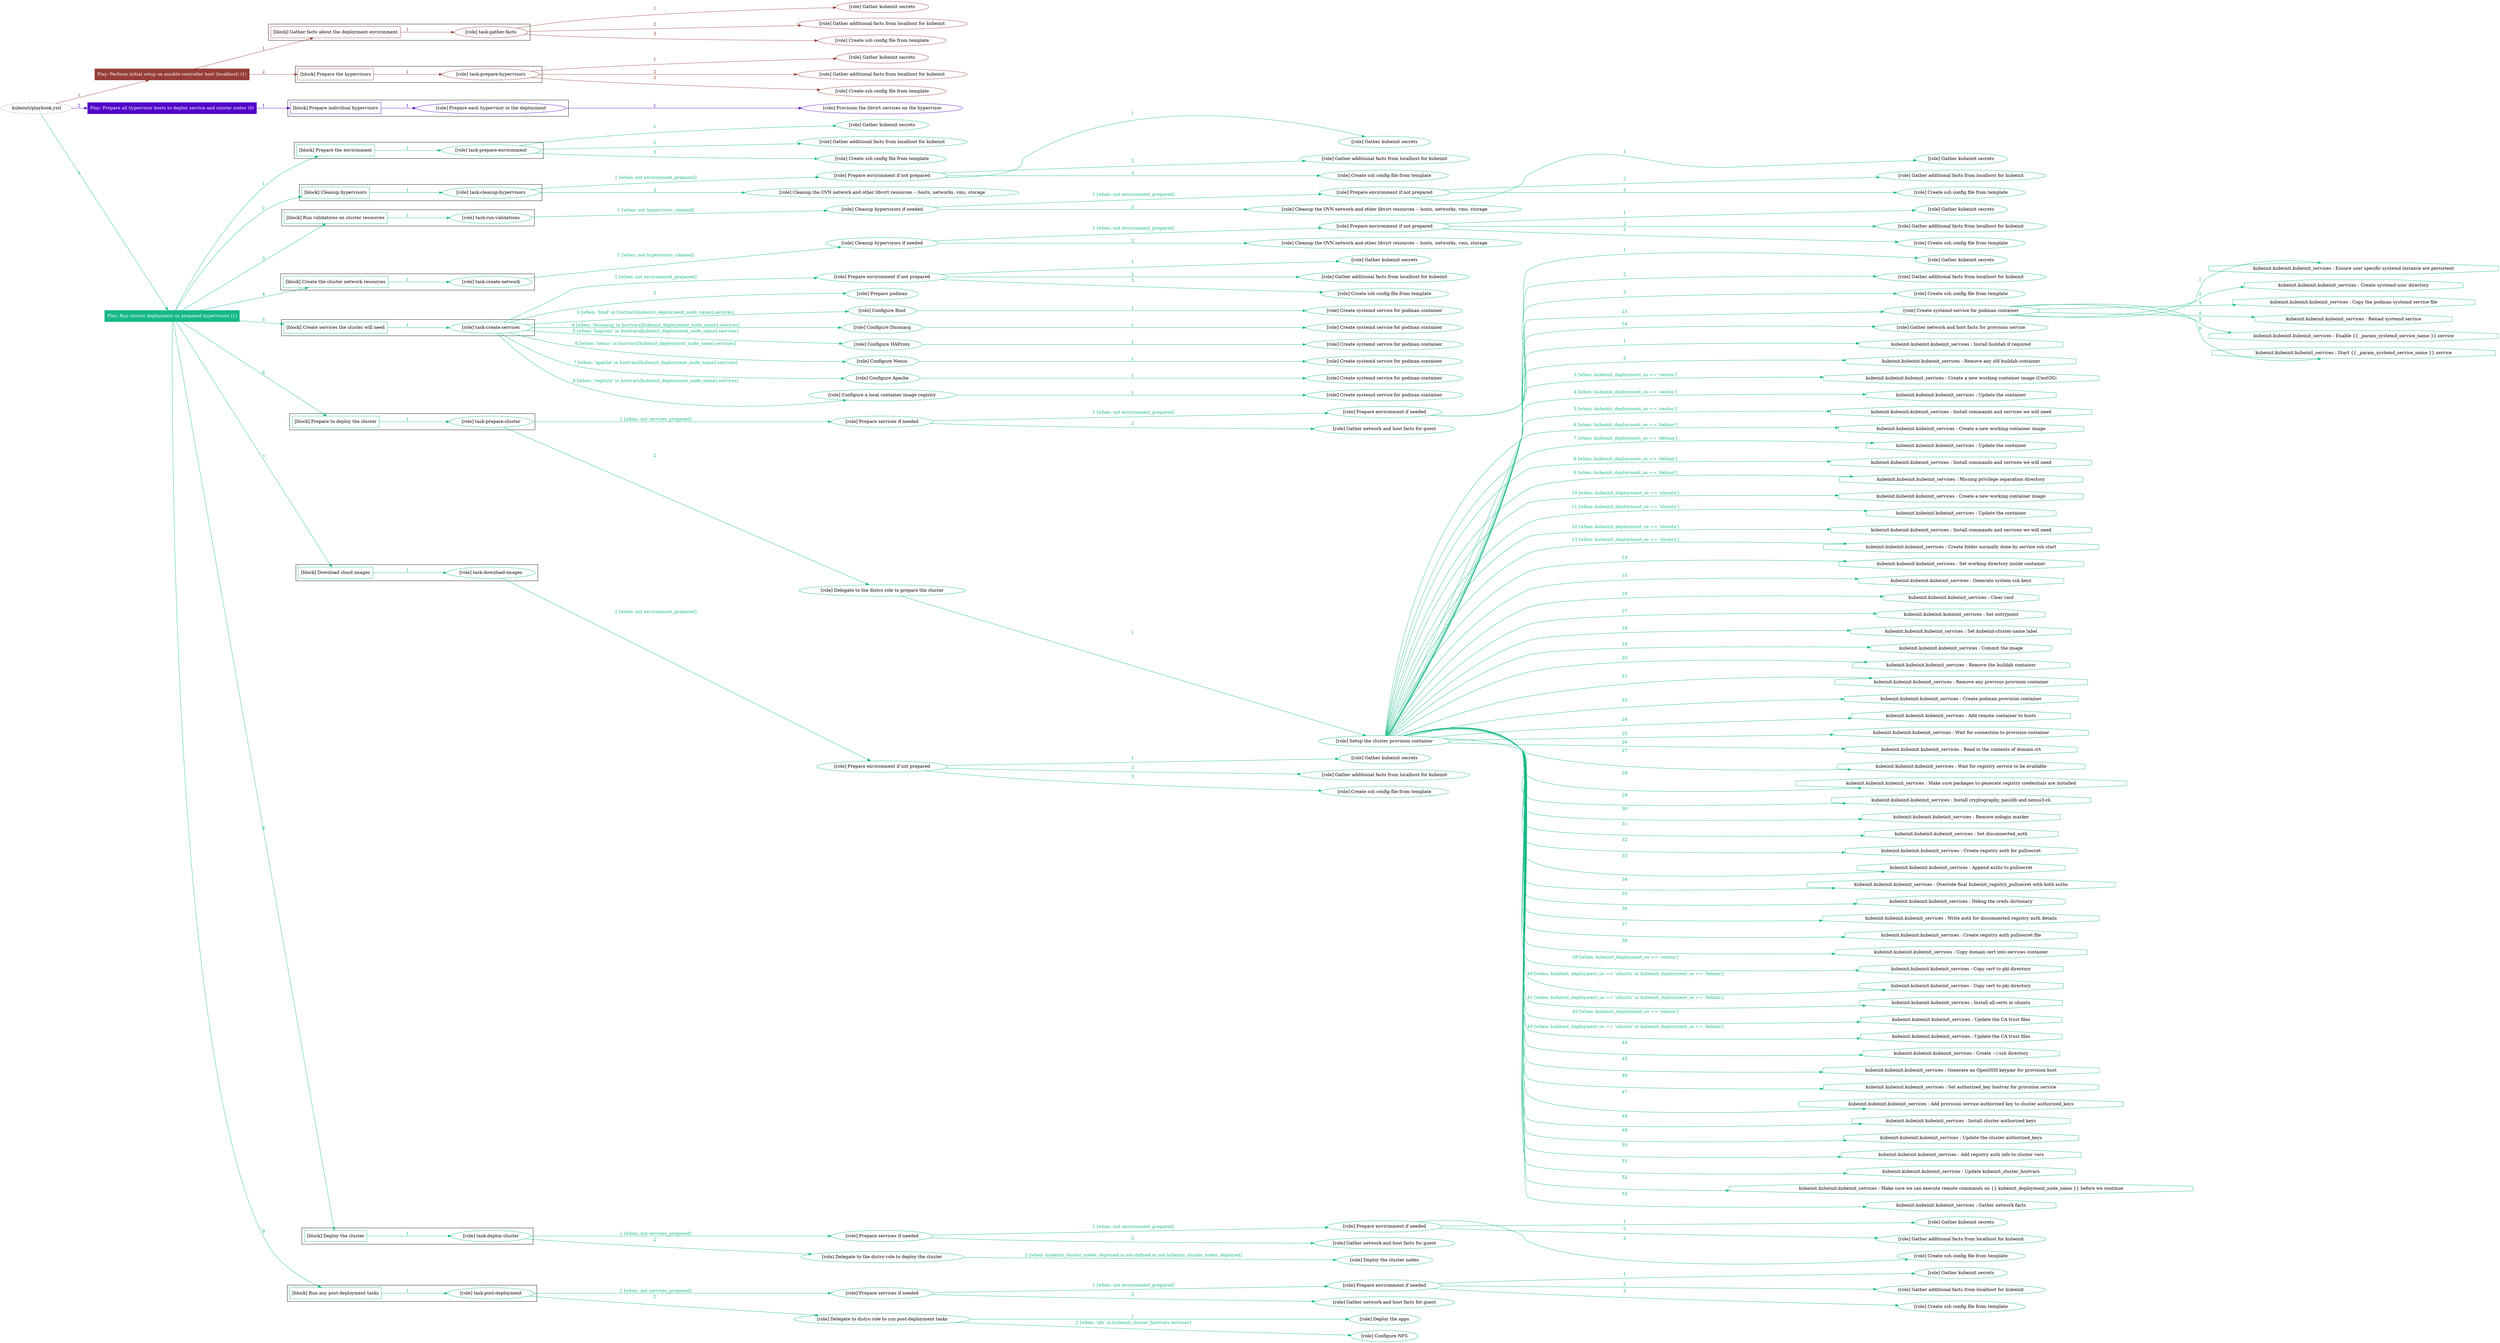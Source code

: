 digraph {
	graph [concentrate=true ordering=in rankdir=LR ratio=fill]
	edge [esep=5 sep=10]
	"kubeinit/playbook.yml" [URL="/home/runner/work/kubeinit/kubeinit/kubeinit/playbook.yml" id=playbook_b24a3818 style=dotted]
	play_3a2e6ed4 [label="Play: Perform initial setup on ansible-controller host (localhost) (1)" URL="/home/runner/work/kubeinit/kubeinit/kubeinit/playbook.yml" color="#963d36" fontcolor="#ffffff" id=play_3a2e6ed4 shape=box style=filled tooltip=localhost]
	"kubeinit/playbook.yml" -> play_3a2e6ed4 [label="1 " color="#963d36" fontcolor="#963d36" id=edge_ff397039 labeltooltip="1 " tooltip="1 "]
	subgraph "Gather kubeinit secrets" {
		role_b8d3647b [label="[role] Gather kubeinit secrets" URL="/home/runner/.ansible/collections/ansible_collections/kubeinit/kubeinit/roles/kubeinit_prepare/tasks/gather_kubeinit_facts.yml" color="#963d36" id=role_b8d3647b tooltip="Gather kubeinit secrets"]
	}
	subgraph "Gather additional facts from localhost for kubeinit" {
		role_ccd2382e [label="[role] Gather additional facts from localhost for kubeinit" URL="/home/runner/.ansible/collections/ansible_collections/kubeinit/kubeinit/roles/kubeinit_prepare/tasks/gather_kubeinit_facts.yml" color="#963d36" id=role_ccd2382e tooltip="Gather additional facts from localhost for kubeinit"]
	}
	subgraph "Create ssh config file from template" {
		role_f5c57185 [label="[role] Create ssh config file from template" URL="/home/runner/.ansible/collections/ansible_collections/kubeinit/kubeinit/roles/kubeinit_prepare/tasks/gather_kubeinit_facts.yml" color="#963d36" id=role_f5c57185 tooltip="Create ssh config file from template"]
	}
	subgraph "task-gather-facts" {
		role_61ebf07e [label="[role] task-gather-facts" URL="/home/runner/work/kubeinit/kubeinit/kubeinit/playbook.yml" color="#963d36" id=role_61ebf07e tooltip="task-gather-facts"]
		role_61ebf07e -> role_b8d3647b [label="1 " color="#963d36" fontcolor="#963d36" id=edge_995dd37e labeltooltip="1 " tooltip="1 "]
		role_61ebf07e -> role_ccd2382e [label="2 " color="#963d36" fontcolor="#963d36" id=edge_0181259c labeltooltip="2 " tooltip="2 "]
		role_61ebf07e -> role_f5c57185 [label="3 " color="#963d36" fontcolor="#963d36" id=edge_ade3a818 labeltooltip="3 " tooltip="3 "]
	}
	subgraph "Gather kubeinit secrets" {
		role_0e39ae7b [label="[role] Gather kubeinit secrets" URL="/home/runner/.ansible/collections/ansible_collections/kubeinit/kubeinit/roles/kubeinit_prepare/tasks/gather_kubeinit_facts.yml" color="#963d36" id=role_0e39ae7b tooltip="Gather kubeinit secrets"]
	}
	subgraph "Gather additional facts from localhost for kubeinit" {
		role_1917e74e [label="[role] Gather additional facts from localhost for kubeinit" URL="/home/runner/.ansible/collections/ansible_collections/kubeinit/kubeinit/roles/kubeinit_prepare/tasks/gather_kubeinit_facts.yml" color="#963d36" id=role_1917e74e tooltip="Gather additional facts from localhost for kubeinit"]
	}
	subgraph "Create ssh config file from template" {
		role_24ab04ce [label="[role] Create ssh config file from template" URL="/home/runner/.ansible/collections/ansible_collections/kubeinit/kubeinit/roles/kubeinit_prepare/tasks/gather_kubeinit_facts.yml" color="#963d36" id=role_24ab04ce tooltip="Create ssh config file from template"]
	}
	subgraph "task-prepare-hypervisors" {
		role_72c75538 [label="[role] task-prepare-hypervisors" URL="/home/runner/work/kubeinit/kubeinit/kubeinit/playbook.yml" color="#963d36" id=role_72c75538 tooltip="task-prepare-hypervisors"]
		role_72c75538 -> role_0e39ae7b [label="1 " color="#963d36" fontcolor="#963d36" id=edge_2e2b46e6 labeltooltip="1 " tooltip="1 "]
		role_72c75538 -> role_1917e74e [label="2 " color="#963d36" fontcolor="#963d36" id=edge_b80b8c2a labeltooltip="2 " tooltip="2 "]
		role_72c75538 -> role_24ab04ce [label="3 " color="#963d36" fontcolor="#963d36" id=edge_43224b80 labeltooltip="3 " tooltip="3 "]
	}
	subgraph "Play: Perform initial setup on ansible-controller host (localhost) (1)" {
		play_3a2e6ed4 -> block_4a625f18 [label=1 color="#963d36" fontcolor="#963d36" id=edge_3bb68187 labeltooltip=1 tooltip=1]
		subgraph cluster_block_4a625f18 {
			block_4a625f18 [label="[block] Gather facts about the deployment environment" URL="/home/runner/work/kubeinit/kubeinit/kubeinit/playbook.yml" color="#963d36" id=block_4a625f18 labeltooltip="Gather facts about the deployment environment" shape=box tooltip="Gather facts about the deployment environment"]
			block_4a625f18 -> role_61ebf07e [label="1 " color="#963d36" fontcolor="#963d36" id=edge_cf3353e5 labeltooltip="1 " tooltip="1 "]
		}
		play_3a2e6ed4 -> block_5448fdce [label=2 color="#963d36" fontcolor="#963d36" id=edge_805810b1 labeltooltip=2 tooltip=2]
		subgraph cluster_block_5448fdce {
			block_5448fdce [label="[block] Prepare the hypervisors" URL="/home/runner/work/kubeinit/kubeinit/kubeinit/playbook.yml" color="#963d36" id=block_5448fdce labeltooltip="Prepare the hypervisors" shape=box tooltip="Prepare the hypervisors"]
			block_5448fdce -> role_72c75538 [label="1 " color="#963d36" fontcolor="#963d36" id=edge_2a302eae labeltooltip="1 " tooltip="1 "]
		}
	}
	play_add94103 [label="Play: Prepare all hypervisor hosts to deploy service and cluster nodes (0)" URL="/home/runner/work/kubeinit/kubeinit/kubeinit/playbook.yml" color="#5103c9" fontcolor="#ffffff" id=play_add94103 shape=box style=filled tooltip="Play: Prepare all hypervisor hosts to deploy service and cluster nodes (0)"]
	"kubeinit/playbook.yml" -> play_add94103 [label="2 " color="#5103c9" fontcolor="#5103c9" id=edge_51823dcc labeltooltip="2 " tooltip="2 "]
	subgraph "Provision the libvirt services on the hypervisor" {
		role_46b19984 [label="[role] Provision the libvirt services on the hypervisor" URL="/home/runner/.ansible/collections/ansible_collections/kubeinit/kubeinit/roles/kubeinit_prepare/tasks/prepare_hypervisor.yml" color="#5103c9" id=role_46b19984 tooltip="Provision the libvirt services on the hypervisor"]
	}
	subgraph "Prepare each hypervisor in the deployment" {
		role_6176b848 [label="[role] Prepare each hypervisor in the deployment" URL="/home/runner/work/kubeinit/kubeinit/kubeinit/playbook.yml" color="#5103c9" id=role_6176b848 tooltip="Prepare each hypervisor in the deployment"]
		role_6176b848 -> role_46b19984 [label="1 " color="#5103c9" fontcolor="#5103c9" id=edge_71a2ad89 labeltooltip="1 " tooltip="1 "]
	}
	subgraph "Play: Prepare all hypervisor hosts to deploy service and cluster nodes (0)" {
		play_add94103 -> block_a0cd7b0e [label=1 color="#5103c9" fontcolor="#5103c9" id=edge_5f023bb8 labeltooltip=1 tooltip=1]
		subgraph cluster_block_a0cd7b0e {
			block_a0cd7b0e [label="[block] Prepare individual hypervisors" URL="/home/runner/work/kubeinit/kubeinit/kubeinit/playbook.yml" color="#5103c9" id=block_a0cd7b0e labeltooltip="Prepare individual hypervisors" shape=box tooltip="Prepare individual hypervisors"]
			block_a0cd7b0e -> role_6176b848 [label="1 " color="#5103c9" fontcolor="#5103c9" id=edge_980bb9bb labeltooltip="1 " tooltip="1 "]
		}
	}
	play_5c56f972 [label="Play: Run cluster deployment on prepared hypervisors (1)" URL="/home/runner/work/kubeinit/kubeinit/kubeinit/playbook.yml" color="#14b886" fontcolor="#ffffff" id=play_5c56f972 shape=box style=filled tooltip=localhost]
	"kubeinit/playbook.yml" -> play_5c56f972 [label="3 " color="#14b886" fontcolor="#14b886" id=edge_addbf710 labeltooltip="3 " tooltip="3 "]
	subgraph "Gather kubeinit secrets" {
		role_d885688e [label="[role] Gather kubeinit secrets" URL="/home/runner/.ansible/collections/ansible_collections/kubeinit/kubeinit/roles/kubeinit_prepare/tasks/gather_kubeinit_facts.yml" color="#14b886" id=role_d885688e tooltip="Gather kubeinit secrets"]
	}
	subgraph "Gather additional facts from localhost for kubeinit" {
		role_2cdf5d58 [label="[role] Gather additional facts from localhost for kubeinit" URL="/home/runner/.ansible/collections/ansible_collections/kubeinit/kubeinit/roles/kubeinit_prepare/tasks/gather_kubeinit_facts.yml" color="#14b886" id=role_2cdf5d58 tooltip="Gather additional facts from localhost for kubeinit"]
	}
	subgraph "Create ssh config file from template" {
		role_6dfff34b [label="[role] Create ssh config file from template" URL="/home/runner/.ansible/collections/ansible_collections/kubeinit/kubeinit/roles/kubeinit_prepare/tasks/gather_kubeinit_facts.yml" color="#14b886" id=role_6dfff34b tooltip="Create ssh config file from template"]
	}
	subgraph "task-prepare-environment" {
		role_0943d71a [label="[role] task-prepare-environment" URL="/home/runner/work/kubeinit/kubeinit/kubeinit/playbook.yml" color="#14b886" id=role_0943d71a tooltip="task-prepare-environment"]
		role_0943d71a -> role_d885688e [label="1 " color="#14b886" fontcolor="#14b886" id=edge_055c7c6a labeltooltip="1 " tooltip="1 "]
		role_0943d71a -> role_2cdf5d58 [label="2 " color="#14b886" fontcolor="#14b886" id=edge_aeaf4d54 labeltooltip="2 " tooltip="2 "]
		role_0943d71a -> role_6dfff34b [label="3 " color="#14b886" fontcolor="#14b886" id=edge_ebde0e63 labeltooltip="3 " tooltip="3 "]
	}
	subgraph "Gather kubeinit secrets" {
		role_2fb11848 [label="[role] Gather kubeinit secrets" URL="/home/runner/.ansible/collections/ansible_collections/kubeinit/kubeinit/roles/kubeinit_prepare/tasks/gather_kubeinit_facts.yml" color="#14b886" id=role_2fb11848 tooltip="Gather kubeinit secrets"]
	}
	subgraph "Gather additional facts from localhost for kubeinit" {
		role_4138301f [label="[role] Gather additional facts from localhost for kubeinit" URL="/home/runner/.ansible/collections/ansible_collections/kubeinit/kubeinit/roles/kubeinit_prepare/tasks/gather_kubeinit_facts.yml" color="#14b886" id=role_4138301f tooltip="Gather additional facts from localhost for kubeinit"]
	}
	subgraph "Create ssh config file from template" {
		role_796e9b45 [label="[role] Create ssh config file from template" URL="/home/runner/.ansible/collections/ansible_collections/kubeinit/kubeinit/roles/kubeinit_prepare/tasks/gather_kubeinit_facts.yml" color="#14b886" id=role_796e9b45 tooltip="Create ssh config file from template"]
	}
	subgraph "Prepare environment if not prepared" {
		role_9726e33d [label="[role] Prepare environment if not prepared" URL="/home/runner/.ansible/collections/ansible_collections/kubeinit/kubeinit/roles/kubeinit_prepare/tasks/cleanup_hypervisors.yml" color="#14b886" id=role_9726e33d tooltip="Prepare environment if not prepared"]
		role_9726e33d -> role_2fb11848 [label="1 " color="#14b886" fontcolor="#14b886" id=edge_621b60a0 labeltooltip="1 " tooltip="1 "]
		role_9726e33d -> role_4138301f [label="2 " color="#14b886" fontcolor="#14b886" id=edge_ca86265c labeltooltip="2 " tooltip="2 "]
		role_9726e33d -> role_796e9b45 [label="3 " color="#14b886" fontcolor="#14b886" id=edge_0c66e4f3 labeltooltip="3 " tooltip="3 "]
	}
	subgraph "Cleanup the OVN network and other libvirt resources -- hosts, networks, vms, storage" {
		role_98e7a7bb [label="[role] Cleanup the OVN network and other libvirt resources -- hosts, networks, vms, storage" URL="/home/runner/.ansible/collections/ansible_collections/kubeinit/kubeinit/roles/kubeinit_prepare/tasks/cleanup_hypervisors.yml" color="#14b886" id=role_98e7a7bb tooltip="Cleanup the OVN network and other libvirt resources -- hosts, networks, vms, storage"]
	}
	subgraph "task-cleanup-hypervisors" {
		role_55d35e9e [label="[role] task-cleanup-hypervisors" URL="/home/runner/work/kubeinit/kubeinit/kubeinit/playbook.yml" color="#14b886" id=role_55d35e9e tooltip="task-cleanup-hypervisors"]
		role_55d35e9e -> role_9726e33d [label="1 [when: not environment_prepared]" color="#14b886" fontcolor="#14b886" id=edge_40d9d412 labeltooltip="1 [when: not environment_prepared]" tooltip="1 [when: not environment_prepared]"]
		role_55d35e9e -> role_98e7a7bb [label="2 " color="#14b886" fontcolor="#14b886" id=edge_2b502349 labeltooltip="2 " tooltip="2 "]
	}
	subgraph "Gather kubeinit secrets" {
		role_d9f12803 [label="[role] Gather kubeinit secrets" URL="/home/runner/.ansible/collections/ansible_collections/kubeinit/kubeinit/roles/kubeinit_prepare/tasks/gather_kubeinit_facts.yml" color="#14b886" id=role_d9f12803 tooltip="Gather kubeinit secrets"]
	}
	subgraph "Gather additional facts from localhost for kubeinit" {
		role_d81f397c [label="[role] Gather additional facts from localhost for kubeinit" URL="/home/runner/.ansible/collections/ansible_collections/kubeinit/kubeinit/roles/kubeinit_prepare/tasks/gather_kubeinit_facts.yml" color="#14b886" id=role_d81f397c tooltip="Gather additional facts from localhost for kubeinit"]
	}
	subgraph "Create ssh config file from template" {
		role_5da7ece1 [label="[role] Create ssh config file from template" URL="/home/runner/.ansible/collections/ansible_collections/kubeinit/kubeinit/roles/kubeinit_prepare/tasks/gather_kubeinit_facts.yml" color="#14b886" id=role_5da7ece1 tooltip="Create ssh config file from template"]
	}
	subgraph "Prepare environment if not prepared" {
		role_35a46659 [label="[role] Prepare environment if not prepared" URL="/home/runner/.ansible/collections/ansible_collections/kubeinit/kubeinit/roles/kubeinit_prepare/tasks/cleanup_hypervisors.yml" color="#14b886" id=role_35a46659 tooltip="Prepare environment if not prepared"]
		role_35a46659 -> role_d9f12803 [label="1 " color="#14b886" fontcolor="#14b886" id=edge_11f5ac5d labeltooltip="1 " tooltip="1 "]
		role_35a46659 -> role_d81f397c [label="2 " color="#14b886" fontcolor="#14b886" id=edge_845b3b92 labeltooltip="2 " tooltip="2 "]
		role_35a46659 -> role_5da7ece1 [label="3 " color="#14b886" fontcolor="#14b886" id=edge_d0d57a46 labeltooltip="3 " tooltip="3 "]
	}
	subgraph "Cleanup the OVN network and other libvirt resources -- hosts, networks, vms, storage" {
		role_f511184e [label="[role] Cleanup the OVN network and other libvirt resources -- hosts, networks, vms, storage" URL="/home/runner/.ansible/collections/ansible_collections/kubeinit/kubeinit/roles/kubeinit_prepare/tasks/cleanup_hypervisors.yml" color="#14b886" id=role_f511184e tooltip="Cleanup the OVN network and other libvirt resources -- hosts, networks, vms, storage"]
	}
	subgraph "Cleanup hypervisors if needed" {
		role_2ebfa3e8 [label="[role] Cleanup hypervisors if needed" URL="/home/runner/.ansible/collections/ansible_collections/kubeinit/kubeinit/roles/kubeinit_validations/tasks/main.yml" color="#14b886" id=role_2ebfa3e8 tooltip="Cleanup hypervisors if needed"]
		role_2ebfa3e8 -> role_35a46659 [label="1 [when: not environment_prepared]" color="#14b886" fontcolor="#14b886" id=edge_d1fae4d2 labeltooltip="1 [when: not environment_prepared]" tooltip="1 [when: not environment_prepared]"]
		role_2ebfa3e8 -> role_f511184e [label="2 " color="#14b886" fontcolor="#14b886" id=edge_0ffb890f labeltooltip="2 " tooltip="2 "]
	}
	subgraph "task-run-validations" {
		role_2becb0a2 [label="[role] task-run-validations" URL="/home/runner/work/kubeinit/kubeinit/kubeinit/playbook.yml" color="#14b886" id=role_2becb0a2 tooltip="task-run-validations"]
		role_2becb0a2 -> role_2ebfa3e8 [label="1 [when: not hypervisors_cleaned]" color="#14b886" fontcolor="#14b886" id=edge_755f4031 labeltooltip="1 [when: not hypervisors_cleaned]" tooltip="1 [when: not hypervisors_cleaned]"]
	}
	subgraph "Gather kubeinit secrets" {
		role_7d521399 [label="[role] Gather kubeinit secrets" URL="/home/runner/.ansible/collections/ansible_collections/kubeinit/kubeinit/roles/kubeinit_prepare/tasks/gather_kubeinit_facts.yml" color="#14b886" id=role_7d521399 tooltip="Gather kubeinit secrets"]
	}
	subgraph "Gather additional facts from localhost for kubeinit" {
		role_444f3d99 [label="[role] Gather additional facts from localhost for kubeinit" URL="/home/runner/.ansible/collections/ansible_collections/kubeinit/kubeinit/roles/kubeinit_prepare/tasks/gather_kubeinit_facts.yml" color="#14b886" id=role_444f3d99 tooltip="Gather additional facts from localhost for kubeinit"]
	}
	subgraph "Create ssh config file from template" {
		role_8c3c9b8d [label="[role] Create ssh config file from template" URL="/home/runner/.ansible/collections/ansible_collections/kubeinit/kubeinit/roles/kubeinit_prepare/tasks/gather_kubeinit_facts.yml" color="#14b886" id=role_8c3c9b8d tooltip="Create ssh config file from template"]
	}
	subgraph "Prepare environment if not prepared" {
		role_302c273f [label="[role] Prepare environment if not prepared" URL="/home/runner/.ansible/collections/ansible_collections/kubeinit/kubeinit/roles/kubeinit_prepare/tasks/cleanup_hypervisors.yml" color="#14b886" id=role_302c273f tooltip="Prepare environment if not prepared"]
		role_302c273f -> role_7d521399 [label="1 " color="#14b886" fontcolor="#14b886" id=edge_e8e6e757 labeltooltip="1 " tooltip="1 "]
		role_302c273f -> role_444f3d99 [label="2 " color="#14b886" fontcolor="#14b886" id=edge_bc84d3ed labeltooltip="2 " tooltip="2 "]
		role_302c273f -> role_8c3c9b8d [label="3 " color="#14b886" fontcolor="#14b886" id=edge_5c26cbf0 labeltooltip="3 " tooltip="3 "]
	}
	subgraph "Cleanup the OVN network and other libvirt resources -- hosts, networks, vms, storage" {
		role_73b92510 [label="[role] Cleanup the OVN network and other libvirt resources -- hosts, networks, vms, storage" URL="/home/runner/.ansible/collections/ansible_collections/kubeinit/kubeinit/roles/kubeinit_prepare/tasks/cleanup_hypervisors.yml" color="#14b886" id=role_73b92510 tooltip="Cleanup the OVN network and other libvirt resources -- hosts, networks, vms, storage"]
	}
	subgraph "Cleanup hypervisors if needed" {
		role_ad589975 [label="[role] Cleanup hypervisors if needed" URL="/home/runner/.ansible/collections/ansible_collections/kubeinit/kubeinit/roles/kubeinit_libvirt/tasks/create_network.yml" color="#14b886" id=role_ad589975 tooltip="Cleanup hypervisors if needed"]
		role_ad589975 -> role_302c273f [label="1 [when: not environment_prepared]" color="#14b886" fontcolor="#14b886" id=edge_abe491f2 labeltooltip="1 [when: not environment_prepared]" tooltip="1 [when: not environment_prepared]"]
		role_ad589975 -> role_73b92510 [label="2 " color="#14b886" fontcolor="#14b886" id=edge_c9bcfb1c labeltooltip="2 " tooltip="2 "]
	}
	subgraph "task-create-network" {
		role_6f4de2f2 [label="[role] task-create-network" URL="/home/runner/work/kubeinit/kubeinit/kubeinit/playbook.yml" color="#14b886" id=role_6f4de2f2 tooltip="task-create-network"]
		role_6f4de2f2 -> role_ad589975 [label="1 [when: not hypervisors_cleaned]" color="#14b886" fontcolor="#14b886" id=edge_47884105 labeltooltip="1 [when: not hypervisors_cleaned]" tooltip="1 [when: not hypervisors_cleaned]"]
	}
	subgraph "Gather kubeinit secrets" {
		role_95d5e8a0 [label="[role] Gather kubeinit secrets" URL="/home/runner/.ansible/collections/ansible_collections/kubeinit/kubeinit/roles/kubeinit_prepare/tasks/gather_kubeinit_facts.yml" color="#14b886" id=role_95d5e8a0 tooltip="Gather kubeinit secrets"]
	}
	subgraph "Gather additional facts from localhost for kubeinit" {
		role_e0517b8d [label="[role] Gather additional facts from localhost for kubeinit" URL="/home/runner/.ansible/collections/ansible_collections/kubeinit/kubeinit/roles/kubeinit_prepare/tasks/gather_kubeinit_facts.yml" color="#14b886" id=role_e0517b8d tooltip="Gather additional facts from localhost for kubeinit"]
	}
	subgraph "Create ssh config file from template" {
		role_797beed3 [label="[role] Create ssh config file from template" URL="/home/runner/.ansible/collections/ansible_collections/kubeinit/kubeinit/roles/kubeinit_prepare/tasks/gather_kubeinit_facts.yml" color="#14b886" id=role_797beed3 tooltip="Create ssh config file from template"]
	}
	subgraph "Prepare environment if not prepared" {
		role_febb0321 [label="[role] Prepare environment if not prepared" URL="/home/runner/.ansible/collections/ansible_collections/kubeinit/kubeinit/roles/kubeinit_services/tasks/main.yml" color="#14b886" id=role_febb0321 tooltip="Prepare environment if not prepared"]
		role_febb0321 -> role_95d5e8a0 [label="1 " color="#14b886" fontcolor="#14b886" id=edge_76f82d91 labeltooltip="1 " tooltip="1 "]
		role_febb0321 -> role_e0517b8d [label="2 " color="#14b886" fontcolor="#14b886" id=edge_29c527b3 labeltooltip="2 " tooltip="2 "]
		role_febb0321 -> role_797beed3 [label="3 " color="#14b886" fontcolor="#14b886" id=edge_ac66e505 labeltooltip="3 " tooltip="3 "]
	}
	subgraph "Prepare podman" {
		role_31488eee [label="[role] Prepare podman" URL="/home/runner/.ansible/collections/ansible_collections/kubeinit/kubeinit/roles/kubeinit_services/tasks/00_create_service_pod.yml" color="#14b886" id=role_31488eee tooltip="Prepare podman"]
	}
	subgraph "Create systemd service for podman container" {
		role_952bd15b [label="[role] Create systemd service for podman container" URL="/home/runner/.ansible/collections/ansible_collections/kubeinit/kubeinit/roles/kubeinit_bind/tasks/main.yml" color="#14b886" id=role_952bd15b tooltip="Create systemd service for podman container"]
	}
	subgraph "Configure Bind" {
		role_69f4b3ac [label="[role] Configure Bind" URL="/home/runner/.ansible/collections/ansible_collections/kubeinit/kubeinit/roles/kubeinit_services/tasks/start_services_containers.yml" color="#14b886" id=role_69f4b3ac tooltip="Configure Bind"]
		role_69f4b3ac -> role_952bd15b [label="1 " color="#14b886" fontcolor="#14b886" id=edge_11eac842 labeltooltip="1 " tooltip="1 "]
	}
	subgraph "Create systemd service for podman container" {
		role_ec1e9f2c [label="[role] Create systemd service for podman container" URL="/home/runner/.ansible/collections/ansible_collections/kubeinit/kubeinit/roles/kubeinit_dnsmasq/tasks/main.yml" color="#14b886" id=role_ec1e9f2c tooltip="Create systemd service for podman container"]
	}
	subgraph "Configure Dnsmasq" {
		role_2060a328 [label="[role] Configure Dnsmasq" URL="/home/runner/.ansible/collections/ansible_collections/kubeinit/kubeinit/roles/kubeinit_services/tasks/start_services_containers.yml" color="#14b886" id=role_2060a328 tooltip="Configure Dnsmasq"]
		role_2060a328 -> role_ec1e9f2c [label="1 " color="#14b886" fontcolor="#14b886" id=edge_a3d1b3d3 labeltooltip="1 " tooltip="1 "]
	}
	subgraph "Create systemd service for podman container" {
		role_74d9e2ed [label="[role] Create systemd service for podman container" URL="/home/runner/.ansible/collections/ansible_collections/kubeinit/kubeinit/roles/kubeinit_haproxy/tasks/main.yml" color="#14b886" id=role_74d9e2ed tooltip="Create systemd service for podman container"]
	}
	subgraph "Configure HAProxy" {
		role_386418e8 [label="[role] Configure HAProxy" URL="/home/runner/.ansible/collections/ansible_collections/kubeinit/kubeinit/roles/kubeinit_services/tasks/start_services_containers.yml" color="#14b886" id=role_386418e8 tooltip="Configure HAProxy"]
		role_386418e8 -> role_74d9e2ed [label="1 " color="#14b886" fontcolor="#14b886" id=edge_533e0ece labeltooltip="1 " tooltip="1 "]
	}
	subgraph "Create systemd service for podman container" {
		role_15569edd [label="[role] Create systemd service for podman container" URL="/home/runner/.ansible/collections/ansible_collections/kubeinit/kubeinit/roles/kubeinit_nexus/tasks/main.yml" color="#14b886" id=role_15569edd tooltip="Create systemd service for podman container"]
	}
	subgraph "Configure Nexus" {
		role_551d70af [label="[role] Configure Nexus" URL="/home/runner/.ansible/collections/ansible_collections/kubeinit/kubeinit/roles/kubeinit_services/tasks/start_services_containers.yml" color="#14b886" id=role_551d70af tooltip="Configure Nexus"]
		role_551d70af -> role_15569edd [label="1 " color="#14b886" fontcolor="#14b886" id=edge_383e99bd labeltooltip="1 " tooltip="1 "]
	}
	subgraph "Create systemd service for podman container" {
		role_15c4d7da [label="[role] Create systemd service for podman container" URL="/home/runner/.ansible/collections/ansible_collections/kubeinit/kubeinit/roles/kubeinit_apache/tasks/main.yml" color="#14b886" id=role_15c4d7da tooltip="Create systemd service for podman container"]
	}
	subgraph "Configure Apache" {
		role_8d17534d [label="[role] Configure Apache" URL="/home/runner/.ansible/collections/ansible_collections/kubeinit/kubeinit/roles/kubeinit_services/tasks/start_services_containers.yml" color="#14b886" id=role_8d17534d tooltip="Configure Apache"]
		role_8d17534d -> role_15c4d7da [label="1 " color="#14b886" fontcolor="#14b886" id=edge_cb667008 labeltooltip="1 " tooltip="1 "]
	}
	subgraph "Create systemd service for podman container" {
		role_cb63bb31 [label="[role] Create systemd service for podman container" URL="/home/runner/.ansible/collections/ansible_collections/kubeinit/kubeinit/roles/kubeinit_registry/tasks/main.yml" color="#14b886" id=role_cb63bb31 tooltip="Create systemd service for podman container"]
	}
	subgraph "Configure a local container image registry" {
		role_44b565a1 [label="[role] Configure a local container image registry" URL="/home/runner/.ansible/collections/ansible_collections/kubeinit/kubeinit/roles/kubeinit_services/tasks/start_services_containers.yml" color="#14b886" id=role_44b565a1 tooltip="Configure a local container image registry"]
		role_44b565a1 -> role_cb63bb31 [label="1 " color="#14b886" fontcolor="#14b886" id=edge_059c93e7 labeltooltip="1 " tooltip="1 "]
	}
	subgraph "task-create-services" {
		role_03cbf91d [label="[role] task-create-services" URL="/home/runner/work/kubeinit/kubeinit/kubeinit/playbook.yml" color="#14b886" id=role_03cbf91d tooltip="task-create-services"]
		role_03cbf91d -> role_febb0321 [label="1 [when: not environment_prepared]" color="#14b886" fontcolor="#14b886" id=edge_f99aecba labeltooltip="1 [when: not environment_prepared]" tooltip="1 [when: not environment_prepared]"]
		role_03cbf91d -> role_31488eee [label="2 " color="#14b886" fontcolor="#14b886" id=edge_f52c470d labeltooltip="2 " tooltip="2 "]
		role_03cbf91d -> role_69f4b3ac [label="3 [when: 'bind' in hostvars[kubeinit_deployment_node_name].services]" color="#14b886" fontcolor="#14b886" id=edge_5a003e29 labeltooltip="3 [when: 'bind' in hostvars[kubeinit_deployment_node_name].services]" tooltip="3 [when: 'bind' in hostvars[kubeinit_deployment_node_name].services]"]
		role_03cbf91d -> role_2060a328 [label="4 [when: 'dnsmasq' in hostvars[kubeinit_deployment_node_name].services]" color="#14b886" fontcolor="#14b886" id=edge_65aebf76 labeltooltip="4 [when: 'dnsmasq' in hostvars[kubeinit_deployment_node_name].services]" tooltip="4 [when: 'dnsmasq' in hostvars[kubeinit_deployment_node_name].services]"]
		role_03cbf91d -> role_386418e8 [label="5 [when: 'haproxy' in hostvars[kubeinit_deployment_node_name].services]" color="#14b886" fontcolor="#14b886" id=edge_03436881 labeltooltip="5 [when: 'haproxy' in hostvars[kubeinit_deployment_node_name].services]" tooltip="5 [when: 'haproxy' in hostvars[kubeinit_deployment_node_name].services]"]
		role_03cbf91d -> role_551d70af [label="6 [when: 'nexus' in hostvars[kubeinit_deployment_node_name].services]" color="#14b886" fontcolor="#14b886" id=edge_69006cc9 labeltooltip="6 [when: 'nexus' in hostvars[kubeinit_deployment_node_name].services]" tooltip="6 [when: 'nexus' in hostvars[kubeinit_deployment_node_name].services]"]
		role_03cbf91d -> role_8d17534d [label="7 [when: 'apache' in hostvars[kubeinit_deployment_node_name].services]" color="#14b886" fontcolor="#14b886" id=edge_d3eef9d8 labeltooltip="7 [when: 'apache' in hostvars[kubeinit_deployment_node_name].services]" tooltip="7 [when: 'apache' in hostvars[kubeinit_deployment_node_name].services]"]
		role_03cbf91d -> role_44b565a1 [label="8 [when: 'registry' in hostvars[kubeinit_deployment_node_name].services]" color="#14b886" fontcolor="#14b886" id=edge_7470807b labeltooltip="8 [when: 'registry' in hostvars[kubeinit_deployment_node_name].services]" tooltip="8 [when: 'registry' in hostvars[kubeinit_deployment_node_name].services]"]
	}
	subgraph "Gather kubeinit secrets" {
		role_2be0b350 [label="[role] Gather kubeinit secrets" URL="/home/runner/.ansible/collections/ansible_collections/kubeinit/kubeinit/roles/kubeinit_prepare/tasks/gather_kubeinit_facts.yml" color="#14b886" id=role_2be0b350 tooltip="Gather kubeinit secrets"]
	}
	subgraph "Gather additional facts from localhost for kubeinit" {
		role_da9bf5ce [label="[role] Gather additional facts from localhost for kubeinit" URL="/home/runner/.ansible/collections/ansible_collections/kubeinit/kubeinit/roles/kubeinit_prepare/tasks/gather_kubeinit_facts.yml" color="#14b886" id=role_da9bf5ce tooltip="Gather additional facts from localhost for kubeinit"]
	}
	subgraph "Create ssh config file from template" {
		role_c9916fc2 [label="[role] Create ssh config file from template" URL="/home/runner/.ansible/collections/ansible_collections/kubeinit/kubeinit/roles/kubeinit_prepare/tasks/gather_kubeinit_facts.yml" color="#14b886" id=role_c9916fc2 tooltip="Create ssh config file from template"]
	}
	subgraph "Prepare environment if needed" {
		role_8c1e194d [label="[role] Prepare environment if needed" URL="/home/runner/.ansible/collections/ansible_collections/kubeinit/kubeinit/roles/kubeinit_services/tasks/prepare_services.yml" color="#14b886" id=role_8c1e194d tooltip="Prepare environment if needed"]
		role_8c1e194d -> role_2be0b350 [label="1 " color="#14b886" fontcolor="#14b886" id=edge_be71dcac labeltooltip="1 " tooltip="1 "]
		role_8c1e194d -> role_da9bf5ce [label="2 " color="#14b886" fontcolor="#14b886" id=edge_c2359aa2 labeltooltip="2 " tooltip="2 "]
		role_8c1e194d -> role_c9916fc2 [label="3 " color="#14b886" fontcolor="#14b886" id=edge_bb81979c labeltooltip="3 " tooltip="3 "]
	}
	subgraph "Gather network and host facts for guest" {
		role_6cd0e8ff [label="[role] Gather network and host facts for guest" URL="/home/runner/.ansible/collections/ansible_collections/kubeinit/kubeinit/roles/kubeinit_services/tasks/prepare_services.yml" color="#14b886" id=role_6cd0e8ff tooltip="Gather network and host facts for guest"]
	}
	subgraph "Prepare services if needed" {
		role_a8bfc201 [label="[role] Prepare services if needed" URL="/home/runner/.ansible/collections/ansible_collections/kubeinit/kubeinit/roles/kubeinit_prepare/tasks/prepare_cluster.yml" color="#14b886" id=role_a8bfc201 tooltip="Prepare services if needed"]
		role_a8bfc201 -> role_8c1e194d [label="1 [when: not environment_prepared]" color="#14b886" fontcolor="#14b886" id=edge_32fe2d5f labeltooltip="1 [when: not environment_prepared]" tooltip="1 [when: not environment_prepared]"]
		role_a8bfc201 -> role_6cd0e8ff [label="2 " color="#14b886" fontcolor="#14b886" id=edge_d2c90c9f labeltooltip="2 " tooltip="2 "]
	}
	subgraph "Create systemd service for podman container" {
		role_8f7ea060 [label="[role] Create systemd service for podman container" URL="/home/runner/.ansible/collections/ansible_collections/kubeinit/kubeinit/roles/kubeinit_services/tasks/create_provision_container.yml" color="#14b886" id=role_8f7ea060 tooltip="Create systemd service for podman container"]
		task_8ae4f4b7 [label="kubeinit.kubeinit.kubeinit_services : Ensure user specific systemd instance are persistent" URL="/home/runner/.ansible/collections/ansible_collections/kubeinit/kubeinit/roles/kubeinit_services/tasks/create_managed_service.yml" color="#14b886" id=task_8ae4f4b7 shape=octagon tooltip="kubeinit.kubeinit.kubeinit_services : Ensure user specific systemd instance are persistent"]
		role_8f7ea060 -> task_8ae4f4b7 [label="1 " color="#14b886" fontcolor="#14b886" id=edge_7a165f47 labeltooltip="1 " tooltip="1 "]
		task_f8312034 [label="kubeinit.kubeinit.kubeinit_services : Create systemd user directory" URL="/home/runner/.ansible/collections/ansible_collections/kubeinit/kubeinit/roles/kubeinit_services/tasks/create_managed_service.yml" color="#14b886" id=task_f8312034 shape=octagon tooltip="kubeinit.kubeinit.kubeinit_services : Create systemd user directory"]
		role_8f7ea060 -> task_f8312034 [label="2 " color="#14b886" fontcolor="#14b886" id=edge_700f7b53 labeltooltip="2 " tooltip="2 "]
		task_4fae9e93 [label="kubeinit.kubeinit.kubeinit_services : Copy the podman systemd service file" URL="/home/runner/.ansible/collections/ansible_collections/kubeinit/kubeinit/roles/kubeinit_services/tasks/create_managed_service.yml" color="#14b886" id=task_4fae9e93 shape=octagon tooltip="kubeinit.kubeinit.kubeinit_services : Copy the podman systemd service file"]
		role_8f7ea060 -> task_4fae9e93 [label="3 " color="#14b886" fontcolor="#14b886" id=edge_28e7b736 labeltooltip="3 " tooltip="3 "]
		task_6971a981 [label="kubeinit.kubeinit.kubeinit_services : Reload systemd service" URL="/home/runner/.ansible/collections/ansible_collections/kubeinit/kubeinit/roles/kubeinit_services/tasks/create_managed_service.yml" color="#14b886" id=task_6971a981 shape=octagon tooltip="kubeinit.kubeinit.kubeinit_services : Reload systemd service"]
		role_8f7ea060 -> task_6971a981 [label="4 " color="#14b886" fontcolor="#14b886" id=edge_d982b180 labeltooltip="4 " tooltip="4 "]
		task_2c13f81c [label="kubeinit.kubeinit.kubeinit_services : Enable {{ _param_systemd_service_name }}.service" URL="/home/runner/.ansible/collections/ansible_collections/kubeinit/kubeinit/roles/kubeinit_services/tasks/create_managed_service.yml" color="#14b886" id=task_2c13f81c shape=octagon tooltip="kubeinit.kubeinit.kubeinit_services : Enable {{ _param_systemd_service_name }}.service"]
		role_8f7ea060 -> task_2c13f81c [label="5 " color="#14b886" fontcolor="#14b886" id=edge_e3000fcb labeltooltip="5 " tooltip="5 "]
		task_b4fc5cfc [label="kubeinit.kubeinit.kubeinit_services : Start {{ _param_systemd_service_name }}.service" URL="/home/runner/.ansible/collections/ansible_collections/kubeinit/kubeinit/roles/kubeinit_services/tasks/create_managed_service.yml" color="#14b886" id=task_b4fc5cfc shape=octagon tooltip="kubeinit.kubeinit.kubeinit_services : Start {{ _param_systemd_service_name }}.service"]
		role_8f7ea060 -> task_b4fc5cfc [label="6 " color="#14b886" fontcolor="#14b886" id=edge_13b6f177 labeltooltip="6 " tooltip="6 "]
	}
	subgraph "Gather network and host facts for provision service" {
		role_40f02a44 [label="[role] Gather network and host facts for provision service" URL="/home/runner/.ansible/collections/ansible_collections/kubeinit/kubeinit/roles/kubeinit_services/tasks/create_provision_container.yml" color="#14b886" id=role_40f02a44 tooltip="Gather network and host facts for provision service"]
	}
	subgraph "Setup the cluster provision container" {
		role_ab607bb0 [label="[role] Setup the cluster provision container" URL="/home/runner/.ansible/collections/ansible_collections/kubeinit/kubeinit/roles/kubeinit_cdk/tasks/prepare_cluster.yml" color="#14b886" id=role_ab607bb0 tooltip="Setup the cluster provision container"]
		task_c64db4bc [label="kubeinit.kubeinit.kubeinit_services : Install buildah if required" URL="/home/runner/.ansible/collections/ansible_collections/kubeinit/kubeinit/roles/kubeinit_services/tasks/create_provision_container.yml" color="#14b886" id=task_c64db4bc shape=octagon tooltip="kubeinit.kubeinit.kubeinit_services : Install buildah if required"]
		role_ab607bb0 -> task_c64db4bc [label="1 " color="#14b886" fontcolor="#14b886" id=edge_ff8c177f labeltooltip="1 " tooltip="1 "]
		task_bb437ce9 [label="kubeinit.kubeinit.kubeinit_services : Remove any old buildah container" URL="/home/runner/.ansible/collections/ansible_collections/kubeinit/kubeinit/roles/kubeinit_services/tasks/create_provision_container.yml" color="#14b886" id=task_bb437ce9 shape=octagon tooltip="kubeinit.kubeinit.kubeinit_services : Remove any old buildah container"]
		role_ab607bb0 -> task_bb437ce9 [label="2 " color="#14b886" fontcolor="#14b886" id=edge_ff684053 labeltooltip="2 " tooltip="2 "]
		task_b149b5f7 [label="kubeinit.kubeinit.kubeinit_services : Create a new working container image (CentOS)" URL="/home/runner/.ansible/collections/ansible_collections/kubeinit/kubeinit/roles/kubeinit_services/tasks/create_provision_container.yml" color="#14b886" id=task_b149b5f7 shape=octagon tooltip="kubeinit.kubeinit.kubeinit_services : Create a new working container image (CentOS)"]
		role_ab607bb0 -> task_b149b5f7 [label="3 [when: kubeinit_deployment_os == 'centos']" color="#14b886" fontcolor="#14b886" id=edge_0536fdc1 labeltooltip="3 [when: kubeinit_deployment_os == 'centos']" tooltip="3 [when: kubeinit_deployment_os == 'centos']"]
		task_11dd151c [label="kubeinit.kubeinit.kubeinit_services : Update the container" URL="/home/runner/.ansible/collections/ansible_collections/kubeinit/kubeinit/roles/kubeinit_services/tasks/create_provision_container.yml" color="#14b886" id=task_11dd151c shape=octagon tooltip="kubeinit.kubeinit.kubeinit_services : Update the container"]
		role_ab607bb0 -> task_11dd151c [label="4 [when: kubeinit_deployment_os == 'centos']" color="#14b886" fontcolor="#14b886" id=edge_da8f46fb labeltooltip="4 [when: kubeinit_deployment_os == 'centos']" tooltip="4 [when: kubeinit_deployment_os == 'centos']"]
		task_8f1621e2 [label="kubeinit.kubeinit.kubeinit_services : Install commands and services we will need" URL="/home/runner/.ansible/collections/ansible_collections/kubeinit/kubeinit/roles/kubeinit_services/tasks/create_provision_container.yml" color="#14b886" id=task_8f1621e2 shape=octagon tooltip="kubeinit.kubeinit.kubeinit_services : Install commands and services we will need"]
		role_ab607bb0 -> task_8f1621e2 [label="5 [when: kubeinit_deployment_os == 'centos']" color="#14b886" fontcolor="#14b886" id=edge_9e94ab8c labeltooltip="5 [when: kubeinit_deployment_os == 'centos']" tooltip="5 [when: kubeinit_deployment_os == 'centos']"]
		task_f31ac840 [label="kubeinit.kubeinit.kubeinit_services : Create a new working container image" URL="/home/runner/.ansible/collections/ansible_collections/kubeinit/kubeinit/roles/kubeinit_services/tasks/create_provision_container.yml" color="#14b886" id=task_f31ac840 shape=octagon tooltip="kubeinit.kubeinit.kubeinit_services : Create a new working container image"]
		role_ab607bb0 -> task_f31ac840 [label="6 [when: kubeinit_deployment_os == 'debian']" color="#14b886" fontcolor="#14b886" id=edge_a85db0aa labeltooltip="6 [when: kubeinit_deployment_os == 'debian']" tooltip="6 [when: kubeinit_deployment_os == 'debian']"]
		task_dedc847e [label="kubeinit.kubeinit.kubeinit_services : Update the container" URL="/home/runner/.ansible/collections/ansible_collections/kubeinit/kubeinit/roles/kubeinit_services/tasks/create_provision_container.yml" color="#14b886" id=task_dedc847e shape=octagon tooltip="kubeinit.kubeinit.kubeinit_services : Update the container"]
		role_ab607bb0 -> task_dedc847e [label="7 [when: kubeinit_deployment_os == 'debian']" color="#14b886" fontcolor="#14b886" id=edge_8c60037f labeltooltip="7 [when: kubeinit_deployment_os == 'debian']" tooltip="7 [when: kubeinit_deployment_os == 'debian']"]
		task_45b02521 [label="kubeinit.kubeinit.kubeinit_services : Install commands and services we will need" URL="/home/runner/.ansible/collections/ansible_collections/kubeinit/kubeinit/roles/kubeinit_services/tasks/create_provision_container.yml" color="#14b886" id=task_45b02521 shape=octagon tooltip="kubeinit.kubeinit.kubeinit_services : Install commands and services we will need"]
		role_ab607bb0 -> task_45b02521 [label="8 [when: kubeinit_deployment_os == 'debian']" color="#14b886" fontcolor="#14b886" id=edge_58f1ca13 labeltooltip="8 [when: kubeinit_deployment_os == 'debian']" tooltip="8 [when: kubeinit_deployment_os == 'debian']"]
		task_6fdf3e80 [label="kubeinit.kubeinit.kubeinit_services : Missing privilege separation directory" URL="/home/runner/.ansible/collections/ansible_collections/kubeinit/kubeinit/roles/kubeinit_services/tasks/create_provision_container.yml" color="#14b886" id=task_6fdf3e80 shape=octagon tooltip="kubeinit.kubeinit.kubeinit_services : Missing privilege separation directory"]
		role_ab607bb0 -> task_6fdf3e80 [label="9 [when: kubeinit_deployment_os == 'debian']" color="#14b886" fontcolor="#14b886" id=edge_3be0188d labeltooltip="9 [when: kubeinit_deployment_os == 'debian']" tooltip="9 [when: kubeinit_deployment_os == 'debian']"]
		task_7d3d7dbb [label="kubeinit.kubeinit.kubeinit_services : Create a new working container image" URL="/home/runner/.ansible/collections/ansible_collections/kubeinit/kubeinit/roles/kubeinit_services/tasks/create_provision_container.yml" color="#14b886" id=task_7d3d7dbb shape=octagon tooltip="kubeinit.kubeinit.kubeinit_services : Create a new working container image"]
		role_ab607bb0 -> task_7d3d7dbb [label="10 [when: kubeinit_deployment_os == 'ubuntu']" color="#14b886" fontcolor="#14b886" id=edge_0994f0a4 labeltooltip="10 [when: kubeinit_deployment_os == 'ubuntu']" tooltip="10 [when: kubeinit_deployment_os == 'ubuntu']"]
		task_9d8fa8eb [label="kubeinit.kubeinit.kubeinit_services : Update the container" URL="/home/runner/.ansible/collections/ansible_collections/kubeinit/kubeinit/roles/kubeinit_services/tasks/create_provision_container.yml" color="#14b886" id=task_9d8fa8eb shape=octagon tooltip="kubeinit.kubeinit.kubeinit_services : Update the container"]
		role_ab607bb0 -> task_9d8fa8eb [label="11 [when: kubeinit_deployment_os == 'ubuntu']" color="#14b886" fontcolor="#14b886" id=edge_1dd7b280 labeltooltip="11 [when: kubeinit_deployment_os == 'ubuntu']" tooltip="11 [when: kubeinit_deployment_os == 'ubuntu']"]
		task_87254d1d [label="kubeinit.kubeinit.kubeinit_services : Install commands and services we will need" URL="/home/runner/.ansible/collections/ansible_collections/kubeinit/kubeinit/roles/kubeinit_services/tasks/create_provision_container.yml" color="#14b886" id=task_87254d1d shape=octagon tooltip="kubeinit.kubeinit.kubeinit_services : Install commands and services we will need"]
		role_ab607bb0 -> task_87254d1d [label="12 [when: kubeinit_deployment_os == 'ubuntu']" color="#14b886" fontcolor="#14b886" id=edge_0c2dd595 labeltooltip="12 [when: kubeinit_deployment_os == 'ubuntu']" tooltip="12 [when: kubeinit_deployment_os == 'ubuntu']"]
		task_1bbeb612 [label="kubeinit.kubeinit.kubeinit_services : Create folder normally done by service ssh start" URL="/home/runner/.ansible/collections/ansible_collections/kubeinit/kubeinit/roles/kubeinit_services/tasks/create_provision_container.yml" color="#14b886" id=task_1bbeb612 shape=octagon tooltip="kubeinit.kubeinit.kubeinit_services : Create folder normally done by service ssh start"]
		role_ab607bb0 -> task_1bbeb612 [label="13 [when: kubeinit_deployment_os == 'ubuntu']" color="#14b886" fontcolor="#14b886" id=edge_9b506f44 labeltooltip="13 [when: kubeinit_deployment_os == 'ubuntu']" tooltip="13 [when: kubeinit_deployment_os == 'ubuntu']"]
		task_5b30b298 [label="kubeinit.kubeinit.kubeinit_services : Set working directory inside container" URL="/home/runner/.ansible/collections/ansible_collections/kubeinit/kubeinit/roles/kubeinit_services/tasks/create_provision_container.yml" color="#14b886" id=task_5b30b298 shape=octagon tooltip="kubeinit.kubeinit.kubeinit_services : Set working directory inside container"]
		role_ab607bb0 -> task_5b30b298 [label="14 " color="#14b886" fontcolor="#14b886" id=edge_d9a28d3c labeltooltip="14 " tooltip="14 "]
		task_9dd8d18c [label="kubeinit.kubeinit.kubeinit_services : Generate system ssh keys" URL="/home/runner/.ansible/collections/ansible_collections/kubeinit/kubeinit/roles/kubeinit_services/tasks/create_provision_container.yml" color="#14b886" id=task_9dd8d18c shape=octagon tooltip="kubeinit.kubeinit.kubeinit_services : Generate system ssh keys"]
		role_ab607bb0 -> task_9dd8d18c [label="15 " color="#14b886" fontcolor="#14b886" id=edge_48adea7f labeltooltip="15 " tooltip="15 "]
		task_c77cc1d7 [label="kubeinit.kubeinit.kubeinit_services : Clear cmd" URL="/home/runner/.ansible/collections/ansible_collections/kubeinit/kubeinit/roles/kubeinit_services/tasks/create_provision_container.yml" color="#14b886" id=task_c77cc1d7 shape=octagon tooltip="kubeinit.kubeinit.kubeinit_services : Clear cmd"]
		role_ab607bb0 -> task_c77cc1d7 [label="16 " color="#14b886" fontcolor="#14b886" id=edge_bed8fbf9 labeltooltip="16 " tooltip="16 "]
		task_0ca114c4 [label="kubeinit.kubeinit.kubeinit_services : Set entrypoint" URL="/home/runner/.ansible/collections/ansible_collections/kubeinit/kubeinit/roles/kubeinit_services/tasks/create_provision_container.yml" color="#14b886" id=task_0ca114c4 shape=octagon tooltip="kubeinit.kubeinit.kubeinit_services : Set entrypoint"]
		role_ab607bb0 -> task_0ca114c4 [label="17 " color="#14b886" fontcolor="#14b886" id=edge_d2e966e8 labeltooltip="17 " tooltip="17 "]
		task_02680546 [label="kubeinit.kubeinit.kubeinit_services : Set kubeinit-cluster-name label" URL="/home/runner/.ansible/collections/ansible_collections/kubeinit/kubeinit/roles/kubeinit_services/tasks/create_provision_container.yml" color="#14b886" id=task_02680546 shape=octagon tooltip="kubeinit.kubeinit.kubeinit_services : Set kubeinit-cluster-name label"]
		role_ab607bb0 -> task_02680546 [label="18 " color="#14b886" fontcolor="#14b886" id=edge_ab70846a labeltooltip="18 " tooltip="18 "]
		task_7507e3c7 [label="kubeinit.kubeinit.kubeinit_services : Commit the image" URL="/home/runner/.ansible/collections/ansible_collections/kubeinit/kubeinit/roles/kubeinit_services/tasks/create_provision_container.yml" color="#14b886" id=task_7507e3c7 shape=octagon tooltip="kubeinit.kubeinit.kubeinit_services : Commit the image"]
		role_ab607bb0 -> task_7507e3c7 [label="19 " color="#14b886" fontcolor="#14b886" id=edge_c2e15c86 labeltooltip="19 " tooltip="19 "]
		task_89c864f3 [label="kubeinit.kubeinit.kubeinit_services : Remove the buildah container" URL="/home/runner/.ansible/collections/ansible_collections/kubeinit/kubeinit/roles/kubeinit_services/tasks/create_provision_container.yml" color="#14b886" id=task_89c864f3 shape=octagon tooltip="kubeinit.kubeinit.kubeinit_services : Remove the buildah container"]
		role_ab607bb0 -> task_89c864f3 [label="20 " color="#14b886" fontcolor="#14b886" id=edge_bbb38b5a labeltooltip="20 " tooltip="20 "]
		task_1c4f2e71 [label="kubeinit.kubeinit.kubeinit_services : Remove any previous provision container" URL="/home/runner/.ansible/collections/ansible_collections/kubeinit/kubeinit/roles/kubeinit_services/tasks/create_provision_container.yml" color="#14b886" id=task_1c4f2e71 shape=octagon tooltip="kubeinit.kubeinit.kubeinit_services : Remove any previous provision container"]
		role_ab607bb0 -> task_1c4f2e71 [label="21 " color="#14b886" fontcolor="#14b886" id=edge_a749ce8f labeltooltip="21 " tooltip="21 "]
		task_b45bd451 [label="kubeinit.kubeinit.kubeinit_services : Create podman provision container" URL="/home/runner/.ansible/collections/ansible_collections/kubeinit/kubeinit/roles/kubeinit_services/tasks/create_provision_container.yml" color="#14b886" id=task_b45bd451 shape=octagon tooltip="kubeinit.kubeinit.kubeinit_services : Create podman provision container"]
		role_ab607bb0 -> task_b45bd451 [label="22 " color="#14b886" fontcolor="#14b886" id=edge_dfe728f0 labeltooltip="22 " tooltip="22 "]
		role_ab607bb0 -> role_8f7ea060 [label="23 " color="#14b886" fontcolor="#14b886" id=edge_dbe21ada labeltooltip="23 " tooltip="23 "]
		task_c6e41813 [label="kubeinit.kubeinit.kubeinit_services : Add remote container to hosts" URL="/home/runner/.ansible/collections/ansible_collections/kubeinit/kubeinit/roles/kubeinit_services/tasks/create_provision_container.yml" color="#14b886" id=task_c6e41813 shape=octagon tooltip="kubeinit.kubeinit.kubeinit_services : Add remote container to hosts"]
		role_ab607bb0 -> task_c6e41813 [label="24 " color="#14b886" fontcolor="#14b886" id=edge_d719fd44 labeltooltip="24 " tooltip="24 "]
		task_e9c356a6 [label="kubeinit.kubeinit.kubeinit_services : Wait for connection to provision container" URL="/home/runner/.ansible/collections/ansible_collections/kubeinit/kubeinit/roles/kubeinit_services/tasks/create_provision_container.yml" color="#14b886" id=task_e9c356a6 shape=octagon tooltip="kubeinit.kubeinit.kubeinit_services : Wait for connection to provision container"]
		role_ab607bb0 -> task_e9c356a6 [label="25 " color="#14b886" fontcolor="#14b886" id=edge_e0bf8108 labeltooltip="25 " tooltip="25 "]
		task_bcaff166 [label="kubeinit.kubeinit.kubeinit_services : Read in the contents of domain.crt" URL="/home/runner/.ansible/collections/ansible_collections/kubeinit/kubeinit/roles/kubeinit_services/tasks/create_provision_container.yml" color="#14b886" id=task_bcaff166 shape=octagon tooltip="kubeinit.kubeinit.kubeinit_services : Read in the contents of domain.crt"]
		role_ab607bb0 -> task_bcaff166 [label="26 " color="#14b886" fontcolor="#14b886" id=edge_fc96214b labeltooltip="26 " tooltip="26 "]
		task_7bbb87b3 [label="kubeinit.kubeinit.kubeinit_services : Wait for registry service to be available" URL="/home/runner/.ansible/collections/ansible_collections/kubeinit/kubeinit/roles/kubeinit_services/tasks/create_provision_container.yml" color="#14b886" id=task_7bbb87b3 shape=octagon tooltip="kubeinit.kubeinit.kubeinit_services : Wait for registry service to be available"]
		role_ab607bb0 -> task_7bbb87b3 [label="27 " color="#14b886" fontcolor="#14b886" id=edge_76199f20 labeltooltip="27 " tooltip="27 "]
		task_f4576547 [label="kubeinit.kubeinit.kubeinit_services : Make sure packages to generate registry credentials are installed" URL="/home/runner/.ansible/collections/ansible_collections/kubeinit/kubeinit/roles/kubeinit_services/tasks/create_provision_container.yml" color="#14b886" id=task_f4576547 shape=octagon tooltip="kubeinit.kubeinit.kubeinit_services : Make sure packages to generate registry credentials are installed"]
		role_ab607bb0 -> task_f4576547 [label="28 " color="#14b886" fontcolor="#14b886" id=edge_aefd9958 labeltooltip="28 " tooltip="28 "]
		task_30ad638b [label="kubeinit.kubeinit.kubeinit_services : Install cryptography, passlib and nexus3-cli" URL="/home/runner/.ansible/collections/ansible_collections/kubeinit/kubeinit/roles/kubeinit_services/tasks/create_provision_container.yml" color="#14b886" id=task_30ad638b shape=octagon tooltip="kubeinit.kubeinit.kubeinit_services : Install cryptography, passlib and nexus3-cli"]
		role_ab607bb0 -> task_30ad638b [label="29 " color="#14b886" fontcolor="#14b886" id=edge_1e0e7d89 labeltooltip="29 " tooltip="29 "]
		task_c8722e37 [label="kubeinit.kubeinit.kubeinit_services : Remove nologin marker" URL="/home/runner/.ansible/collections/ansible_collections/kubeinit/kubeinit/roles/kubeinit_services/tasks/create_provision_container.yml" color="#14b886" id=task_c8722e37 shape=octagon tooltip="kubeinit.kubeinit.kubeinit_services : Remove nologin marker"]
		role_ab607bb0 -> task_c8722e37 [label="30 " color="#14b886" fontcolor="#14b886" id=edge_b2be6c7c labeltooltip="30 " tooltip="30 "]
		task_7cda2c4b [label="kubeinit.kubeinit.kubeinit_services : Set disconnected_auth" URL="/home/runner/.ansible/collections/ansible_collections/kubeinit/kubeinit/roles/kubeinit_services/tasks/create_provision_container.yml" color="#14b886" id=task_7cda2c4b shape=octagon tooltip="kubeinit.kubeinit.kubeinit_services : Set disconnected_auth"]
		role_ab607bb0 -> task_7cda2c4b [label="31 " color="#14b886" fontcolor="#14b886" id=edge_9cb3f3e7 labeltooltip="31 " tooltip="31 "]
		task_c7c3c0c0 [label="kubeinit.kubeinit.kubeinit_services : Create registry auth for pullsecret" URL="/home/runner/.ansible/collections/ansible_collections/kubeinit/kubeinit/roles/kubeinit_services/tasks/create_provision_container.yml" color="#14b886" id=task_c7c3c0c0 shape=octagon tooltip="kubeinit.kubeinit.kubeinit_services : Create registry auth for pullsecret"]
		role_ab607bb0 -> task_c7c3c0c0 [label="32 " color="#14b886" fontcolor="#14b886" id=edge_85885cde labeltooltip="32 " tooltip="32 "]
		task_daf460cb [label="kubeinit.kubeinit.kubeinit_services : Append auths to pullsecret" URL="/home/runner/.ansible/collections/ansible_collections/kubeinit/kubeinit/roles/kubeinit_services/tasks/create_provision_container.yml" color="#14b886" id=task_daf460cb shape=octagon tooltip="kubeinit.kubeinit.kubeinit_services : Append auths to pullsecret"]
		role_ab607bb0 -> task_daf460cb [label="33 " color="#14b886" fontcolor="#14b886" id=edge_30307e25 labeltooltip="33 " tooltip="33 "]
		task_e12c57ee [label="kubeinit.kubeinit.kubeinit_services : Override final kubeinit_registry_pullsecret with both auths" URL="/home/runner/.ansible/collections/ansible_collections/kubeinit/kubeinit/roles/kubeinit_services/tasks/create_provision_container.yml" color="#14b886" id=task_e12c57ee shape=octagon tooltip="kubeinit.kubeinit.kubeinit_services : Override final kubeinit_registry_pullsecret with both auths"]
		role_ab607bb0 -> task_e12c57ee [label="34 " color="#14b886" fontcolor="#14b886" id=edge_059f57b4 labeltooltip="34 " tooltip="34 "]
		task_fef07cce [label="kubeinit.kubeinit.kubeinit_services : Debug the creds dictionary" URL="/home/runner/.ansible/collections/ansible_collections/kubeinit/kubeinit/roles/kubeinit_services/tasks/create_provision_container.yml" color="#14b886" id=task_fef07cce shape=octagon tooltip="kubeinit.kubeinit.kubeinit_services : Debug the creds dictionary"]
		role_ab607bb0 -> task_fef07cce [label="35 " color="#14b886" fontcolor="#14b886" id=edge_a73af6a2 labeltooltip="35 " tooltip="35 "]
		task_dc139517 [label="kubeinit.kubeinit.kubeinit_services : Write auth for disconnected registry auth details" URL="/home/runner/.ansible/collections/ansible_collections/kubeinit/kubeinit/roles/kubeinit_services/tasks/create_provision_container.yml" color="#14b886" id=task_dc139517 shape=octagon tooltip="kubeinit.kubeinit.kubeinit_services : Write auth for disconnected registry auth details"]
		role_ab607bb0 -> task_dc139517 [label="36 " color="#14b886" fontcolor="#14b886" id=edge_c165578f labeltooltip="36 " tooltip="36 "]
		task_008c4445 [label="kubeinit.kubeinit.kubeinit_services : Create registry auth pullsecret file" URL="/home/runner/.ansible/collections/ansible_collections/kubeinit/kubeinit/roles/kubeinit_services/tasks/create_provision_container.yml" color="#14b886" id=task_008c4445 shape=octagon tooltip="kubeinit.kubeinit.kubeinit_services : Create registry auth pullsecret file"]
		role_ab607bb0 -> task_008c4445 [label="37 " color="#14b886" fontcolor="#14b886" id=edge_73d828cb labeltooltip="37 " tooltip="37 "]
		task_3dcc7848 [label="kubeinit.kubeinit.kubeinit_services : Copy domain cert into services container" URL="/home/runner/.ansible/collections/ansible_collections/kubeinit/kubeinit/roles/kubeinit_services/tasks/create_provision_container.yml" color="#14b886" id=task_3dcc7848 shape=octagon tooltip="kubeinit.kubeinit.kubeinit_services : Copy domain cert into services container"]
		role_ab607bb0 -> task_3dcc7848 [label="38 " color="#14b886" fontcolor="#14b886" id=edge_d2fa69d6 labeltooltip="38 " tooltip="38 "]
		task_92680b31 [label="kubeinit.kubeinit.kubeinit_services : Copy cert to pki directory" URL="/home/runner/.ansible/collections/ansible_collections/kubeinit/kubeinit/roles/kubeinit_services/tasks/create_provision_container.yml" color="#14b886" id=task_92680b31 shape=octagon tooltip="kubeinit.kubeinit.kubeinit_services : Copy cert to pki directory"]
		role_ab607bb0 -> task_92680b31 [label="39 [when: kubeinit_deployment_os == 'centos']" color="#14b886" fontcolor="#14b886" id=edge_6eac13d2 labeltooltip="39 [when: kubeinit_deployment_os == 'centos']" tooltip="39 [when: kubeinit_deployment_os == 'centos']"]
		task_cbbae196 [label="kubeinit.kubeinit.kubeinit_services : Copy cert to pki directory" URL="/home/runner/.ansible/collections/ansible_collections/kubeinit/kubeinit/roles/kubeinit_services/tasks/create_provision_container.yml" color="#14b886" id=task_cbbae196 shape=octagon tooltip="kubeinit.kubeinit.kubeinit_services : Copy cert to pki directory"]
		role_ab607bb0 -> task_cbbae196 [label="40 [when: kubeinit_deployment_os == 'ubuntu' or kubeinit_deployment_os == 'debian']" color="#14b886" fontcolor="#14b886" id=edge_9d5a14b8 labeltooltip="40 [when: kubeinit_deployment_os == 'ubuntu' or kubeinit_deployment_os == 'debian']" tooltip="40 [when: kubeinit_deployment_os == 'ubuntu' or kubeinit_deployment_os == 'debian']"]
		task_56c59995 [label="kubeinit.kubeinit.kubeinit_services : Install all certs in ubuntu" URL="/home/runner/.ansible/collections/ansible_collections/kubeinit/kubeinit/roles/kubeinit_services/tasks/create_provision_container.yml" color="#14b886" id=task_56c59995 shape=octagon tooltip="kubeinit.kubeinit.kubeinit_services : Install all certs in ubuntu"]
		role_ab607bb0 -> task_56c59995 [label="41 [when: kubeinit_deployment_os == 'ubuntu' or kubeinit_deployment_os == 'debian']" color="#14b886" fontcolor="#14b886" id=edge_c8adb691 labeltooltip="41 [when: kubeinit_deployment_os == 'ubuntu' or kubeinit_deployment_os == 'debian']" tooltip="41 [when: kubeinit_deployment_os == 'ubuntu' or kubeinit_deployment_os == 'debian']"]
		task_9e32f4bc [label="kubeinit.kubeinit.kubeinit_services : Update the CA trust files" URL="/home/runner/.ansible/collections/ansible_collections/kubeinit/kubeinit/roles/kubeinit_services/tasks/create_provision_container.yml" color="#14b886" id=task_9e32f4bc shape=octagon tooltip="kubeinit.kubeinit.kubeinit_services : Update the CA trust files"]
		role_ab607bb0 -> task_9e32f4bc [label="42 [when: kubeinit_deployment_os == 'centos']" color="#14b886" fontcolor="#14b886" id=edge_9fdf7075 labeltooltip="42 [when: kubeinit_deployment_os == 'centos']" tooltip="42 [when: kubeinit_deployment_os == 'centos']"]
		task_6656c4cf [label="kubeinit.kubeinit.kubeinit_services : Update the CA trust files" URL="/home/runner/.ansible/collections/ansible_collections/kubeinit/kubeinit/roles/kubeinit_services/tasks/create_provision_container.yml" color="#14b886" id=task_6656c4cf shape=octagon tooltip="kubeinit.kubeinit.kubeinit_services : Update the CA trust files"]
		role_ab607bb0 -> task_6656c4cf [label="43 [when: kubeinit_deployment_os == 'ubuntu' or kubeinit_deployment_os == 'debian']" color="#14b886" fontcolor="#14b886" id=edge_5e8bf922 labeltooltip="43 [when: kubeinit_deployment_os == 'ubuntu' or kubeinit_deployment_os == 'debian']" tooltip="43 [when: kubeinit_deployment_os == 'ubuntu' or kubeinit_deployment_os == 'debian']"]
		task_05d87c51 [label="kubeinit.kubeinit.kubeinit_services : Create ~/.ssh directory" URL="/home/runner/.ansible/collections/ansible_collections/kubeinit/kubeinit/roles/kubeinit_services/tasks/create_provision_container.yml" color="#14b886" id=task_05d87c51 shape=octagon tooltip="kubeinit.kubeinit.kubeinit_services : Create ~/.ssh directory"]
		role_ab607bb0 -> task_05d87c51 [label="44 " color="#14b886" fontcolor="#14b886" id=edge_496a864b labeltooltip="44 " tooltip="44 "]
		task_fad2c6db [label="kubeinit.kubeinit.kubeinit_services : Generate an OpenSSH keypair for provision host" URL="/home/runner/.ansible/collections/ansible_collections/kubeinit/kubeinit/roles/kubeinit_services/tasks/create_provision_container.yml" color="#14b886" id=task_fad2c6db shape=octagon tooltip="kubeinit.kubeinit.kubeinit_services : Generate an OpenSSH keypair for provision host"]
		role_ab607bb0 -> task_fad2c6db [label="45 " color="#14b886" fontcolor="#14b886" id=edge_cd6036d9 labeltooltip="45 " tooltip="45 "]
		task_49e104f3 [label="kubeinit.kubeinit.kubeinit_services : Set authorized_key hostvar for provision service" URL="/home/runner/.ansible/collections/ansible_collections/kubeinit/kubeinit/roles/kubeinit_services/tasks/create_provision_container.yml" color="#14b886" id=task_49e104f3 shape=octagon tooltip="kubeinit.kubeinit.kubeinit_services : Set authorized_key hostvar for provision service"]
		role_ab607bb0 -> task_49e104f3 [label="46 " color="#14b886" fontcolor="#14b886" id=edge_da99921c labeltooltip="46 " tooltip="46 "]
		task_285a802b [label="kubeinit.kubeinit.kubeinit_services : Add provision service authorized key to cluster authorized_keys" URL="/home/runner/.ansible/collections/ansible_collections/kubeinit/kubeinit/roles/kubeinit_services/tasks/create_provision_container.yml" color="#14b886" id=task_285a802b shape=octagon tooltip="kubeinit.kubeinit.kubeinit_services : Add provision service authorized key to cluster authorized_keys"]
		role_ab607bb0 -> task_285a802b [label="47 " color="#14b886" fontcolor="#14b886" id=edge_59e42bcb labeltooltip="47 " tooltip="47 "]
		task_c9ed07a7 [label="kubeinit.kubeinit.kubeinit_services : Install cluster authorized keys" URL="/home/runner/.ansible/collections/ansible_collections/kubeinit/kubeinit/roles/kubeinit_services/tasks/create_provision_container.yml" color="#14b886" id=task_c9ed07a7 shape=octagon tooltip="kubeinit.kubeinit.kubeinit_services : Install cluster authorized keys"]
		role_ab607bb0 -> task_c9ed07a7 [label="48 " color="#14b886" fontcolor="#14b886" id=edge_0e2e04b3 labeltooltip="48 " tooltip="48 "]
		task_c460ee4f [label="kubeinit.kubeinit.kubeinit_services : Update the cluster authorized_keys" URL="/home/runner/.ansible/collections/ansible_collections/kubeinit/kubeinit/roles/kubeinit_services/tasks/create_provision_container.yml" color="#14b886" id=task_c460ee4f shape=octagon tooltip="kubeinit.kubeinit.kubeinit_services : Update the cluster authorized_keys"]
		role_ab607bb0 -> task_c460ee4f [label="49 " color="#14b886" fontcolor="#14b886" id=edge_6714f4a6 labeltooltip="49 " tooltip="49 "]
		task_57a3def6 [label="kubeinit.kubeinit.kubeinit_services : Add registry auth info to cluster vars" URL="/home/runner/.ansible/collections/ansible_collections/kubeinit/kubeinit/roles/kubeinit_services/tasks/create_provision_container.yml" color="#14b886" id=task_57a3def6 shape=octagon tooltip="kubeinit.kubeinit.kubeinit_services : Add registry auth info to cluster vars"]
		role_ab607bb0 -> task_57a3def6 [label="50 " color="#14b886" fontcolor="#14b886" id=edge_0e804cb2 labeltooltip="50 " tooltip="50 "]
		task_acbaa5b6 [label="kubeinit.kubeinit.kubeinit_services : Update kubeinit_cluster_hostvars" URL="/home/runner/.ansible/collections/ansible_collections/kubeinit/kubeinit/roles/kubeinit_services/tasks/create_provision_container.yml" color="#14b886" id=task_acbaa5b6 shape=octagon tooltip="kubeinit.kubeinit.kubeinit_services : Update kubeinit_cluster_hostvars"]
		role_ab607bb0 -> task_acbaa5b6 [label="51 " color="#14b886" fontcolor="#14b886" id=edge_add600ea labeltooltip="51 " tooltip="51 "]
		task_f9f72e67 [label="kubeinit.kubeinit.kubeinit_services : Make sure we can execute remote commands on {{ kubeinit_deployment_node_name }} before we continue" URL="/home/runner/.ansible/collections/ansible_collections/kubeinit/kubeinit/roles/kubeinit_services/tasks/create_provision_container.yml" color="#14b886" id=task_f9f72e67 shape=octagon tooltip="kubeinit.kubeinit.kubeinit_services : Make sure we can execute remote commands on {{ kubeinit_deployment_node_name }} before we continue"]
		role_ab607bb0 -> task_f9f72e67 [label="52 " color="#14b886" fontcolor="#14b886" id=edge_52fe1b88 labeltooltip="52 " tooltip="52 "]
		task_9bfa67da [label="kubeinit.kubeinit.kubeinit_services : Gather network facts" URL="/home/runner/.ansible/collections/ansible_collections/kubeinit/kubeinit/roles/kubeinit_services/tasks/create_provision_container.yml" color="#14b886" id=task_9bfa67da shape=octagon tooltip="kubeinit.kubeinit.kubeinit_services : Gather network facts"]
		role_ab607bb0 -> task_9bfa67da [label="53 " color="#14b886" fontcolor="#14b886" id=edge_20a85b2b labeltooltip="53 " tooltip="53 "]
		role_ab607bb0 -> role_40f02a44 [label="54 " color="#14b886" fontcolor="#14b886" id=edge_66019e30 labeltooltip="54 " tooltip="54 "]
	}
	subgraph "Delegate to the distro role to prepare the cluster" {
		role_409b54cd [label="[role] Delegate to the distro role to prepare the cluster" URL="/home/runner/.ansible/collections/ansible_collections/kubeinit/kubeinit/roles/kubeinit_prepare/tasks/prepare_cluster.yml" color="#14b886" id=role_409b54cd tooltip="Delegate to the distro role to prepare the cluster"]
		role_409b54cd -> role_ab607bb0 [label="1 " color="#14b886" fontcolor="#14b886" id=edge_63df30e6 labeltooltip="1 " tooltip="1 "]
	}
	subgraph "task-prepare-cluster" {
		role_e8463287 [label="[role] task-prepare-cluster" URL="/home/runner/work/kubeinit/kubeinit/kubeinit/playbook.yml" color="#14b886" id=role_e8463287 tooltip="task-prepare-cluster"]
		role_e8463287 -> role_a8bfc201 [label="1 [when: not services_prepared]" color="#14b886" fontcolor="#14b886" id=edge_bd313b9a labeltooltip="1 [when: not services_prepared]" tooltip="1 [when: not services_prepared]"]
		role_e8463287 -> role_409b54cd [label="2 " color="#14b886" fontcolor="#14b886" id=edge_c4bcef89 labeltooltip="2 " tooltip="2 "]
	}
	subgraph "Gather kubeinit secrets" {
		role_a9416c68 [label="[role] Gather kubeinit secrets" URL="/home/runner/.ansible/collections/ansible_collections/kubeinit/kubeinit/roles/kubeinit_prepare/tasks/gather_kubeinit_facts.yml" color="#14b886" id=role_a9416c68 tooltip="Gather kubeinit secrets"]
	}
	subgraph "Gather additional facts from localhost for kubeinit" {
		role_a41db133 [label="[role] Gather additional facts from localhost for kubeinit" URL="/home/runner/.ansible/collections/ansible_collections/kubeinit/kubeinit/roles/kubeinit_prepare/tasks/gather_kubeinit_facts.yml" color="#14b886" id=role_a41db133 tooltip="Gather additional facts from localhost for kubeinit"]
	}
	subgraph "Create ssh config file from template" {
		role_242d1795 [label="[role] Create ssh config file from template" URL="/home/runner/.ansible/collections/ansible_collections/kubeinit/kubeinit/roles/kubeinit_prepare/tasks/gather_kubeinit_facts.yml" color="#14b886" id=role_242d1795 tooltip="Create ssh config file from template"]
	}
	subgraph "Prepare environment if not prepared" {
		role_e4b32af8 [label="[role] Prepare environment if not prepared" URL="/home/runner/.ansible/collections/ansible_collections/kubeinit/kubeinit/roles/kubeinit_libvirt/tasks/download_cloud_images.yml" color="#14b886" id=role_e4b32af8 tooltip="Prepare environment if not prepared"]
		role_e4b32af8 -> role_a9416c68 [label="1 " color="#14b886" fontcolor="#14b886" id=edge_152eb4eb labeltooltip="1 " tooltip="1 "]
		role_e4b32af8 -> role_a41db133 [label="2 " color="#14b886" fontcolor="#14b886" id=edge_4b02535f labeltooltip="2 " tooltip="2 "]
		role_e4b32af8 -> role_242d1795 [label="3 " color="#14b886" fontcolor="#14b886" id=edge_dc385f53 labeltooltip="3 " tooltip="3 "]
	}
	subgraph "task-download-images" {
		role_2f81f58e [label="[role] task-download-images" URL="/home/runner/work/kubeinit/kubeinit/kubeinit/playbook.yml" color="#14b886" id=role_2f81f58e tooltip="task-download-images"]
		role_2f81f58e -> role_e4b32af8 [label="1 [when: not environment_prepared]" color="#14b886" fontcolor="#14b886" id=edge_2d4d4e30 labeltooltip="1 [when: not environment_prepared]" tooltip="1 [when: not environment_prepared]"]
	}
	subgraph "Gather kubeinit secrets" {
		role_c82d320f [label="[role] Gather kubeinit secrets" URL="/home/runner/.ansible/collections/ansible_collections/kubeinit/kubeinit/roles/kubeinit_prepare/tasks/gather_kubeinit_facts.yml" color="#14b886" id=role_c82d320f tooltip="Gather kubeinit secrets"]
	}
	subgraph "Gather additional facts from localhost for kubeinit" {
		role_a1ff1cb1 [label="[role] Gather additional facts from localhost for kubeinit" URL="/home/runner/.ansible/collections/ansible_collections/kubeinit/kubeinit/roles/kubeinit_prepare/tasks/gather_kubeinit_facts.yml" color="#14b886" id=role_a1ff1cb1 tooltip="Gather additional facts from localhost for kubeinit"]
	}
	subgraph "Create ssh config file from template" {
		role_b68d7685 [label="[role] Create ssh config file from template" URL="/home/runner/.ansible/collections/ansible_collections/kubeinit/kubeinit/roles/kubeinit_prepare/tasks/gather_kubeinit_facts.yml" color="#14b886" id=role_b68d7685 tooltip="Create ssh config file from template"]
	}
	subgraph "Prepare environment if needed" {
		role_74e00bfd [label="[role] Prepare environment if needed" URL="/home/runner/.ansible/collections/ansible_collections/kubeinit/kubeinit/roles/kubeinit_services/tasks/prepare_services.yml" color="#14b886" id=role_74e00bfd tooltip="Prepare environment if needed"]
		role_74e00bfd -> role_c82d320f [label="1 " color="#14b886" fontcolor="#14b886" id=edge_94c1cecc labeltooltip="1 " tooltip="1 "]
		role_74e00bfd -> role_a1ff1cb1 [label="2 " color="#14b886" fontcolor="#14b886" id=edge_fa805521 labeltooltip="2 " tooltip="2 "]
		role_74e00bfd -> role_b68d7685 [label="3 " color="#14b886" fontcolor="#14b886" id=edge_f6b52f6d labeltooltip="3 " tooltip="3 "]
	}
	subgraph "Gather network and host facts for guest" {
		role_23ac210e [label="[role] Gather network and host facts for guest" URL="/home/runner/.ansible/collections/ansible_collections/kubeinit/kubeinit/roles/kubeinit_services/tasks/prepare_services.yml" color="#14b886" id=role_23ac210e tooltip="Gather network and host facts for guest"]
	}
	subgraph "Prepare services if needed" {
		role_f8688ccc [label="[role] Prepare services if needed" URL="/home/runner/.ansible/collections/ansible_collections/kubeinit/kubeinit/roles/kubeinit_prepare/tasks/deploy_cluster.yml" color="#14b886" id=role_f8688ccc tooltip="Prepare services if needed"]
		role_f8688ccc -> role_74e00bfd [label="1 [when: not environment_prepared]" color="#14b886" fontcolor="#14b886" id=edge_c1cc0f5f labeltooltip="1 [when: not environment_prepared]" tooltip="1 [when: not environment_prepared]"]
		role_f8688ccc -> role_23ac210e [label="2 " color="#14b886" fontcolor="#14b886" id=edge_52b245a5 labeltooltip="2 " tooltip="2 "]
	}
	subgraph "Deploy the cluster nodes" {
		role_7b09955b [label="[role] Deploy the cluster nodes" URL="/home/runner/.ansible/collections/ansible_collections/kubeinit/kubeinit/roles/kubeinit_cdk/tasks/main.yml" color="#14b886" id=role_7b09955b tooltip="Deploy the cluster nodes"]
	}
	subgraph "Delegate to the distro role to deploy the cluster" {
		role_f694439a [label="[role] Delegate to the distro role to deploy the cluster" URL="/home/runner/.ansible/collections/ansible_collections/kubeinit/kubeinit/roles/kubeinit_prepare/tasks/deploy_cluster.yml" color="#14b886" id=role_f694439a tooltip="Delegate to the distro role to deploy the cluster"]
		role_f694439a -> role_7b09955b [label="1 [when: kubeinit_cluster_nodes_deployed is not defined or not kubeinit_cluster_nodes_deployed]" color="#14b886" fontcolor="#14b886" id=edge_875aa035 labeltooltip="1 [when: kubeinit_cluster_nodes_deployed is not defined or not kubeinit_cluster_nodes_deployed]" tooltip="1 [when: kubeinit_cluster_nodes_deployed is not defined or not kubeinit_cluster_nodes_deployed]"]
	}
	subgraph "task-deploy-cluster" {
		role_9aee420e [label="[role] task-deploy-cluster" URL="/home/runner/work/kubeinit/kubeinit/kubeinit/playbook.yml" color="#14b886" id=role_9aee420e tooltip="task-deploy-cluster"]
		role_9aee420e -> role_f8688ccc [label="1 [when: not services_prepared]" color="#14b886" fontcolor="#14b886" id=edge_e7bfc350 labeltooltip="1 [when: not services_prepared]" tooltip="1 [when: not services_prepared]"]
		role_9aee420e -> role_f694439a [label="2 " color="#14b886" fontcolor="#14b886" id=edge_dfaf3bf6 labeltooltip="2 " tooltip="2 "]
	}
	subgraph "Gather kubeinit secrets" {
		role_86479999 [label="[role] Gather kubeinit secrets" URL="/home/runner/.ansible/collections/ansible_collections/kubeinit/kubeinit/roles/kubeinit_prepare/tasks/gather_kubeinit_facts.yml" color="#14b886" id=role_86479999 tooltip="Gather kubeinit secrets"]
	}
	subgraph "Gather additional facts from localhost for kubeinit" {
		role_dfcc5206 [label="[role] Gather additional facts from localhost for kubeinit" URL="/home/runner/.ansible/collections/ansible_collections/kubeinit/kubeinit/roles/kubeinit_prepare/tasks/gather_kubeinit_facts.yml" color="#14b886" id=role_dfcc5206 tooltip="Gather additional facts from localhost for kubeinit"]
	}
	subgraph "Create ssh config file from template" {
		role_85f61e9e [label="[role] Create ssh config file from template" URL="/home/runner/.ansible/collections/ansible_collections/kubeinit/kubeinit/roles/kubeinit_prepare/tasks/gather_kubeinit_facts.yml" color="#14b886" id=role_85f61e9e tooltip="Create ssh config file from template"]
	}
	subgraph "Prepare environment if needed" {
		role_6175c39b [label="[role] Prepare environment if needed" URL="/home/runner/.ansible/collections/ansible_collections/kubeinit/kubeinit/roles/kubeinit_services/tasks/prepare_services.yml" color="#14b886" id=role_6175c39b tooltip="Prepare environment if needed"]
		role_6175c39b -> role_86479999 [label="1 " color="#14b886" fontcolor="#14b886" id=edge_31127f7f labeltooltip="1 " tooltip="1 "]
		role_6175c39b -> role_dfcc5206 [label="2 " color="#14b886" fontcolor="#14b886" id=edge_4a39334e labeltooltip="2 " tooltip="2 "]
		role_6175c39b -> role_85f61e9e [label="3 " color="#14b886" fontcolor="#14b886" id=edge_0413ce67 labeltooltip="3 " tooltip="3 "]
	}
	subgraph "Gather network and host facts for guest" {
		role_9cb617b4 [label="[role] Gather network and host facts for guest" URL="/home/runner/.ansible/collections/ansible_collections/kubeinit/kubeinit/roles/kubeinit_services/tasks/prepare_services.yml" color="#14b886" id=role_9cb617b4 tooltip="Gather network and host facts for guest"]
	}
	subgraph "Prepare services if needed" {
		role_92caaf32 [label="[role] Prepare services if needed" URL="/home/runner/.ansible/collections/ansible_collections/kubeinit/kubeinit/roles/kubeinit_prepare/tasks/post_deployment.yml" color="#14b886" id=role_92caaf32 tooltip="Prepare services if needed"]
		role_92caaf32 -> role_6175c39b [label="1 [when: not environment_prepared]" color="#14b886" fontcolor="#14b886" id=edge_5b27f317 labeltooltip="1 [when: not environment_prepared]" tooltip="1 [when: not environment_prepared]"]
		role_92caaf32 -> role_9cb617b4 [label="2 " color="#14b886" fontcolor="#14b886" id=edge_6e095bdb labeltooltip="2 " tooltip="2 "]
	}
	subgraph "Deploy the apps" {
		role_e3843d5a [label="[role] Deploy the apps" URL="/home/runner/.ansible/collections/ansible_collections/kubeinit/kubeinit/roles/kubeinit_cdk/tasks/post_deployment_tasks.yml" color="#14b886" id=role_e3843d5a tooltip="Deploy the apps"]
	}
	subgraph "Configure NFS" {
		role_bce6268d [label="[role] Configure NFS" URL="/home/runner/.ansible/collections/ansible_collections/kubeinit/kubeinit/roles/kubeinit_cdk/tasks/post_deployment_tasks.yml" color="#14b886" id=role_bce6268d tooltip="Configure NFS"]
	}
	subgraph "Delegate to distro role to run post-deployment tasks" {
		role_7897adcb [label="[role] Delegate to distro role to run post-deployment tasks" URL="/home/runner/.ansible/collections/ansible_collections/kubeinit/kubeinit/roles/kubeinit_prepare/tasks/post_deployment.yml" color="#14b886" id=role_7897adcb tooltip="Delegate to distro role to run post-deployment tasks"]
		role_7897adcb -> role_e3843d5a [label="1 " color="#14b886" fontcolor="#14b886" id=edge_c4c30aec labeltooltip="1 " tooltip="1 "]
		role_7897adcb -> role_bce6268d [label="2 [when: 'nfs' in kubeinit_cluster_hostvars.services]" color="#14b886" fontcolor="#14b886" id=edge_14c33757 labeltooltip="2 [when: 'nfs' in kubeinit_cluster_hostvars.services]" tooltip="2 [when: 'nfs' in kubeinit_cluster_hostvars.services]"]
	}
	subgraph "task-post-deployment" {
		role_1198a4e7 [label="[role] task-post-deployment" URL="/home/runner/work/kubeinit/kubeinit/kubeinit/playbook.yml" color="#14b886" id=role_1198a4e7 tooltip="task-post-deployment"]
		role_1198a4e7 -> role_92caaf32 [label="1 [when: not services_prepared]" color="#14b886" fontcolor="#14b886" id=edge_62f43289 labeltooltip="1 [when: not services_prepared]" tooltip="1 [when: not services_prepared]"]
		role_1198a4e7 -> role_7897adcb [label="2 " color="#14b886" fontcolor="#14b886" id=edge_067c9e41 labeltooltip="2 " tooltip="2 "]
	}
	subgraph "Play: Run cluster deployment on prepared hypervisors (1)" {
		play_5c56f972 -> block_f5008455 [label=1 color="#14b886" fontcolor="#14b886" id=edge_4a6d637a labeltooltip=1 tooltip=1]
		subgraph cluster_block_f5008455 {
			block_f5008455 [label="[block] Prepare the environment" URL="/home/runner/work/kubeinit/kubeinit/kubeinit/playbook.yml" color="#14b886" id=block_f5008455 labeltooltip="Prepare the environment" shape=box tooltip="Prepare the environment"]
			block_f5008455 -> role_0943d71a [label="1 " color="#14b886" fontcolor="#14b886" id=edge_542ca984 labeltooltip="1 " tooltip="1 "]
		}
		play_5c56f972 -> block_5a618376 [label=2 color="#14b886" fontcolor="#14b886" id=edge_e6af3a5d labeltooltip=2 tooltip=2]
		subgraph cluster_block_5a618376 {
			block_5a618376 [label="[block] Cleanup hypervisors" URL="/home/runner/work/kubeinit/kubeinit/kubeinit/playbook.yml" color="#14b886" id=block_5a618376 labeltooltip="Cleanup hypervisors" shape=box tooltip="Cleanup hypervisors"]
			block_5a618376 -> role_55d35e9e [label="1 " color="#14b886" fontcolor="#14b886" id=edge_519ebdaf labeltooltip="1 " tooltip="1 "]
		}
		play_5c56f972 -> block_49339b7e [label=3 color="#14b886" fontcolor="#14b886" id=edge_06d75a2e labeltooltip=3 tooltip=3]
		subgraph cluster_block_49339b7e {
			block_49339b7e [label="[block] Run validations on cluster resources" URL="/home/runner/work/kubeinit/kubeinit/kubeinit/playbook.yml" color="#14b886" id=block_49339b7e labeltooltip="Run validations on cluster resources" shape=box tooltip="Run validations on cluster resources"]
			block_49339b7e -> role_2becb0a2 [label="1 " color="#14b886" fontcolor="#14b886" id=edge_3860eda8 labeltooltip="1 " tooltip="1 "]
		}
		play_5c56f972 -> block_392c5900 [label=4 color="#14b886" fontcolor="#14b886" id=edge_6235636d labeltooltip=4 tooltip=4]
		subgraph cluster_block_392c5900 {
			block_392c5900 [label="[block] Create the cluster network resources" URL="/home/runner/work/kubeinit/kubeinit/kubeinit/playbook.yml" color="#14b886" id=block_392c5900 labeltooltip="Create the cluster network resources" shape=box tooltip="Create the cluster network resources"]
			block_392c5900 -> role_6f4de2f2 [label="1 " color="#14b886" fontcolor="#14b886" id=edge_6ca8b750 labeltooltip="1 " tooltip="1 "]
		}
		play_5c56f972 -> block_bb046249 [label=5 color="#14b886" fontcolor="#14b886" id=edge_dc5c228f labeltooltip=5 tooltip=5]
		subgraph cluster_block_bb046249 {
			block_bb046249 [label="[block] Create services the cluster will need" URL="/home/runner/work/kubeinit/kubeinit/kubeinit/playbook.yml" color="#14b886" id=block_bb046249 labeltooltip="Create services the cluster will need" shape=box tooltip="Create services the cluster will need"]
			block_bb046249 -> role_03cbf91d [label="1 " color="#14b886" fontcolor="#14b886" id=edge_54c55d93 labeltooltip="1 " tooltip="1 "]
		}
		play_5c56f972 -> block_f5c81d8b [label=6 color="#14b886" fontcolor="#14b886" id=edge_0e6ba75c labeltooltip=6 tooltip=6]
		subgraph cluster_block_f5c81d8b {
			block_f5c81d8b [label="[block] Prepare to deploy the cluster" URL="/home/runner/work/kubeinit/kubeinit/kubeinit/playbook.yml" color="#14b886" id=block_f5c81d8b labeltooltip="Prepare to deploy the cluster" shape=box tooltip="Prepare to deploy the cluster"]
			block_f5c81d8b -> role_e8463287 [label="1 " color="#14b886" fontcolor="#14b886" id=edge_910a1f9f labeltooltip="1 " tooltip="1 "]
		}
		play_5c56f972 -> block_e5e7cea3 [label=7 color="#14b886" fontcolor="#14b886" id=edge_bf910d35 labeltooltip=7 tooltip=7]
		subgraph cluster_block_e5e7cea3 {
			block_e5e7cea3 [label="[block] Download cloud images" URL="/home/runner/work/kubeinit/kubeinit/kubeinit/playbook.yml" color="#14b886" id=block_e5e7cea3 labeltooltip="Download cloud images" shape=box tooltip="Download cloud images"]
			block_e5e7cea3 -> role_2f81f58e [label="1 " color="#14b886" fontcolor="#14b886" id=edge_3c894060 labeltooltip="1 " tooltip="1 "]
		}
		play_5c56f972 -> block_186fd54e [label=8 color="#14b886" fontcolor="#14b886" id=edge_978a3c64 labeltooltip=8 tooltip=8]
		subgraph cluster_block_186fd54e {
			block_186fd54e [label="[block] Deploy the cluster" URL="/home/runner/work/kubeinit/kubeinit/kubeinit/playbook.yml" color="#14b886" id=block_186fd54e labeltooltip="Deploy the cluster" shape=box tooltip="Deploy the cluster"]
			block_186fd54e -> role_9aee420e [label="1 " color="#14b886" fontcolor="#14b886" id=edge_f710ac8f labeltooltip="1 " tooltip="1 "]
		}
		play_5c56f972 -> block_47bc94fd [label=9 color="#14b886" fontcolor="#14b886" id=edge_45c57160 labeltooltip=9 tooltip=9]
		subgraph cluster_block_47bc94fd {
			block_47bc94fd [label="[block] Run any post-deployment tasks" URL="/home/runner/work/kubeinit/kubeinit/kubeinit/playbook.yml" color="#14b886" id=block_47bc94fd labeltooltip="Run any post-deployment tasks" shape=box tooltip="Run any post-deployment tasks"]
			block_47bc94fd -> role_1198a4e7 [label="1 " color="#14b886" fontcolor="#14b886" id=edge_ef8e3a8a labeltooltip="1 " tooltip="1 "]
		}
	}
}
